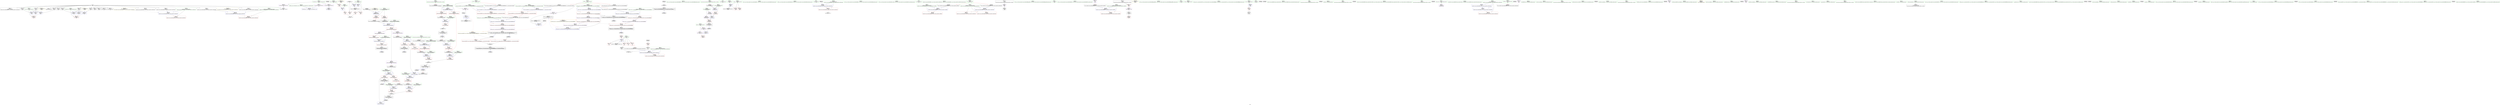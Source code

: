 digraph "SVFG" {
	label="SVFG";

	Node0x556194c48b70 [shape=record,color=grey,label="{NodeID: 0\nNullPtr}"];
	Node0x556194c48b70 -> Node0x556194c6bc80[style=solid];
	Node0x556194c48b70 -> Node0x556194c6bd80[style=solid];
	Node0x556194c48b70 -> Node0x556194c6be50[style=solid];
	Node0x556194c48b70 -> Node0x556194c6bf20[style=solid];
	Node0x556194c48b70 -> Node0x556194c70cb0[style=solid];
	Node0x556194c48b70 -> Node0x556194c70d40[style=solid];
	Node0x556194c48b70 -> Node0x556194c70e10[style=solid];
	Node0x556194c48b70 -> Node0x556194c70ee0[style=solid];
	Node0x556194c48b70 -> Node0x556194c70fb0[style=solid];
	Node0x556194c48b70 -> Node0x556194c71080[style=solid];
	Node0x556194c48b70 -> Node0x556194c71150[style=solid];
	Node0x556194c48b70 -> Node0x556194c71220[style=solid];
	Node0x556194c48b70 -> Node0x556194c712f0[style=solid];
	Node0x556194c48b70 -> Node0x556194c713c0[style=solid];
	Node0x556194c48b70 -> Node0x556194c71490[style=solid];
	Node0x556194c48b70 -> Node0x556194c71560[style=solid];
	Node0x556194c48b70 -> Node0x556194c71630[style=solid];
	Node0x556194c48b70 -> Node0x556194c78ea0[style=solid];
	Node0x556194cb49b0 [shape=record,color=black,label="{NodeID: 609\n80 = PHI()\n}"];
	Node0x556194c85900 [shape=record,color=grey,label="{NodeID: 443\n242 = Binary(241, 113, )\n}"];
	Node0x556194c85900 -> Node0x556194c79b00[style=solid];
	Node0x556194c7b290 [shape=record,color=blue,label="{NodeID: 277\n536\<--534\n__a.addr\<--__a\n_ZStanSt13_Ios_FmtflagsS_\n}"];
	Node0x556194c7b290 -> Node0x556194c70830[style=dashed];
	Node0x556194c6ee30 [shape=record,color=red,label="{NodeID: 194\n324\<--318\n\<--__lhs.addr\n_ZN9__gnu_cxxneIPcNSt7__cxx1112basic_stringIcSt11char_traitsIcESaIcEEEEEbRKNS_17__normal_iteratorIT_T0_EESD_\n|{<s0>37}}"];
	Node0x556194c6ee30:s0 -> Node0x556194cb3100[style=solid,color=red];
	Node0x556194c6bd80 [shape=record,color=black,label="{NodeID: 111\n170\<--3\n\<--dummyVal\nmain\n}"];
	Node0x556194c69e40 [shape=record,color=green,label="{NodeID: 28\n56\<--57\n_b\<--_b_field_insensitive\nmain\n}"];
	Node0x556194c69e40 -> Node0x556194c740c0[style=solid];
	Node0x556194c69e40 -> Node0x556194c79210[style=solid];
	Node0x556194c704f0 [shape=record,color=red,label="{NodeID: 222\n524\<--518\n\<--__a.addr\n_ZStoRRSt13_Ios_FmtflagsS_\n}"];
	Node0x556194c704f0 -> Node0x556194c70760[style=solid];
	Node0x556194c72150 [shape=record,color=black,label="{NodeID: 139\n343\<--357\n_ZSteqIcSt11char_traitsIcESaIcEEbRKNSt7__cxx1112basic_stringIT_T0_T1_EEPKS5__ret\<--cmp\n_ZSteqIcSt11char_traitsIcESaIcEEbRKNSt7__cxx1112basic_stringIT_T0_T1_EEPKS5_\n|{<s0>18}}"];
	Node0x556194c72150:s0 -> Node0x556194cb4ff0[style=solid,color=blue];
	Node0x556194c6c850 [shape=record,color=green,label="{NodeID: 56\n167\<--168\n_ZNSt7__cxx1112basic_stringIcSt11char_traitsIcESaIcEEpLEc\<--_ZNSt7__cxx1112basic_stringIcSt11char_traitsIcESaIcEEpLEc_field_insensitive\n}"];
	Node0x556194cb1aa0 [shape=record,color=black,label="{NodeID: 582\n453 = PHI(270, )\n0th arg _ZNSt8ios_base4setfESt13_Ios_FmtflagsS0_ }"];
	Node0x556194cb1aa0 -> Node0x556194c7a9a0[style=solid];
	Node0x556194c9a730 [shape=record,color=yellow,style=double,label="{NodeID: 499\n55V_1 = ENCHI(MR_55V_0)\npts\{380 \}\nFun[_ZStplIcSt11char_traitsIcESaIcEENSt7__cxx1112basic_stringIT_T0_T1_EES5_RKS8_]}"];
	Node0x556194c9a730 -> Node0x556194c7a730[style=dashed];
	Node0x556194c79ca0 [shape=record,color=blue,label="{NodeID: 250\n282\<--279\n__n.addr\<--__n\n_ZSt12setprecisioni\n}"];
	Node0x556194c79ca0 -> Node0x556194c6ec90[style=dashed];
	Node0x556194c738a0 [shape=record,color=purple,label="{NodeID: 167\n475\<--467\n_M_flags2\<--this1\n_ZNSt8ios_base4setfESt13_Ios_FmtflagsS0_\n|{<s0>48}}"];
	Node0x556194c738a0:s0 -> Node0x556194cb22d0[style=solid,color=red];
	Node0x556194c6e1e0 [shape=record,color=green,label="{NodeID: 84\n379\<--380\nehselector.slot\<--ehselector.slot_field_insensitive\n_ZStplIcSt11char_traitsIcESaIcEENSt7__cxx1112basic_stringIT_T0_T1_EES5_RKS8_\n}"];
	Node0x556194c6e1e0 -> Node0x556194c6f990[style=solid];
	Node0x556194c6e1e0 -> Node0x556194c7a730[style=solid];
	Node0x556194c47800 [shape=record,color=green,label="{NodeID: 1\n7\<--1\n__dso_handle\<--dummyObj\nGlob }"];
	Node0x556194cb4a80 [shape=record,color=black,label="{NodeID: 610\n139 = PHI()\n}"];
	Node0x556194cb4a80 -> Node0x556194c793b0[style=solid];
	Node0x556194c85a80 [shape=record,color=grey,label="{NodeID: 444\n512 = Binary(511, 513, )\n}"];
	Node0x556194c85a80 -> Node0x556194c72490[style=solid];
	Node0x556194c7b360 [shape=record,color=blue,label="{NodeID: 278\n538\<--535\n__b.addr\<--__b\n_ZStanSt13_Ios_FmtflagsS_\n}"];
	Node0x556194c7b360 -> Node0x556194c70900[style=dashed];
	Node0x556194c6ef00 [shape=record,color=red,label="{NodeID: 195\n329\<--320\n\<--__rhs.addr\n_ZN9__gnu_cxxneIPcNSt7__cxx1112basic_stringIcSt11char_traitsIcESaIcEEEEEbRKNS_17__normal_iteratorIT_T0_EESD_\n|{<s0>38}}"];
	Node0x556194c6ef00:s0 -> Node0x556194cb3100[style=solid,color=red];
	Node0x556194c6be50 [shape=record,color=black,label="{NodeID: 112\n171\<--3\n\<--dummyVal\nmain\n}"];
	Node0x556194c6be50 -> Node0x556194c79620[style=solid];
	Node0x556194c69f10 [shape=record,color=green,label="{NodeID: 29\n58\<--59\ns\<--s_field_insensitive\nmain\n}"];
	Node0x556194c69f10 -> Node0x556194c792e0[style=solid];
	Node0x556194c705c0 [shape=record,color=red,label="{NodeID: 223\n530\<--518\n\<--__a.addr\n_ZStoRRSt13_Ios_FmtflagsS_\n}"];
	Node0x556194c705c0 -> Node0x556194c72560[style=solid];
	Node0x556194c705c0 -> Node0x556194c7b1c0[style=solid];
	Node0x556194c72220 [shape=record,color=black,label="{NodeID: 140\n427\<--432\n_ZN9__gnu_cxx17__normal_iteratorIPcNSt7__cxx1112basic_stringIcSt11char_traitsIcESaIcEEEEppEv_ret\<--this1\n_ZN9__gnu_cxx17__normal_iteratorIPcNSt7__cxx1112basic_stringIcSt11char_traitsIcESaIcEEEEppEv\n|{<s0>27}}"];
	Node0x556194c72220:s0 -> Node0x556194cb0170[style=solid,color=blue];
	Node0x556194c6c950 [shape=record,color=green,label="{NodeID: 57\n189\<--190\n_ZNSt7__cxx1112basic_stringIcSt11char_traitsIcESaIcEED1Ev\<--_ZNSt7__cxx1112basic_stringIcSt11char_traitsIcESaIcEED1Ev_field_insensitive\n}"];
	Node0x556194cb1bb0 [shape=record,color=black,label="{NodeID: 583\n454 = PHI(272, )\n1st arg _ZNSt8ios_base4setfESt13_Ios_FmtflagsS0_ }"];
	Node0x556194cb1bb0 -> Node0x556194c7aa70[style=solid];
	Node0x556194c79d70 [shape=record,color=blue,label="{NodeID: 251\n285\<--286\n_M_n\<--\n_ZSt12setprecisioni\n}"];
	Node0x556194c79d70 -> Node0x556194c6ed60[style=dashed];
	Node0x556194c73970 [shape=record,color=purple,label="{NodeID: 168\n484\<--467\n_M_flags5\<--this1\n_ZNSt8ios_base4setfESt13_Ios_FmtflagsS0_\n|{<s0>50}}"];
	Node0x556194c73970:s0 -> Node0x556194cb3250[style=solid,color=red];
	Node0x556194c6e2b0 [shape=record,color=green,label="{NodeID: 85\n387\<--388\n_ZNKSt7__cxx1112basic_stringIcSt11char_traitsIcESaIcEE4sizeEv\<--_ZNKSt7__cxx1112basic_stringIcSt11char_traitsIcESaIcEE4sizeEv_field_insensitive\n}"];
	Node0x556194c47890 [shape=record,color=green,label="{NodeID: 2\n8\<--1\n_ZSt3cin\<--dummyObj\nGlob }"];
	Node0x556194cb4be0 [shape=record,color=black,label="{NodeID: 611\n145 = PHI()\n}"];
	Node0x556194cb4be0 -> Node0x556194c79480[style=solid];
	Node0x556194c85c00 [shape=record,color=grey,label="{NodeID: 445\n391 = Binary(390, 113, )\n}"];
	Node0x556194c7b430 [shape=record,color=blue,label="{NodeID: 279\n549\<--547\n__a.addr\<--__a\n_ZStorSt13_Ios_FmtflagsS_\n}"];
	Node0x556194c7b430 -> Node0x556194c709d0[style=dashed];
	Node0x556194c6efd0 [shape=record,color=red,label="{NodeID: 196\n328\<--325\n\<--call\n_ZN9__gnu_cxxneIPcNSt7__cxx1112basic_stringIcSt11char_traitsIcESaIcEEEEEbRKNS_17__normal_iteratorIT_T0_EESD_\n}"];
	Node0x556194c6efd0 -> Node0x556194c86080[style=solid];
	Node0x556194c6bf20 [shape=record,color=black,label="{NodeID: 113\n173\<--3\n\<--dummyVal\nmain\n}"];
	Node0x556194c6bf20 -> Node0x556194c796f0[style=solid];
	Node0x556194c69fe0 [shape=record,color=green,label="{NodeID: 30\n60\<--61\nexn.slot\<--exn.slot_field_insensitive\nmain\n}"];
	Node0x556194c69fe0 -> Node0x556194c74190[style=solid];
	Node0x556194c69fe0 -> Node0x556194c79620[style=solid];
	Node0x556194c69fe0 -> Node0x556194c797c0[style=solid];
	Node0x556194c69fe0 -> Node0x556194c79960[style=solid];
	Node0x556194c98f20 [shape=record,color=yellow,style=double,label="{NodeID: 473\n12V_1 = ENCHI(MR_12V_0)\npts\{61 \}\nFun[main]}"];
	Node0x556194c98f20 -> Node0x556194c79620[style=dashed];
	Node0x556194c98f20 -> Node0x556194c797c0[style=dashed];
	Node0x556194c98f20 -> Node0x556194c79960[style=dashed];
	Node0x556194c70690 [shape=record,color=red,label="{NodeID: 224\n526\<--520\n\<--__b.addr\n_ZStoRRSt13_Ios_FmtflagsS_\n|{<s0>52}}"];
	Node0x556194c70690:s0 -> Node0x556194cb2190[style=solid,color=red];
	Node0x556194c722f0 [shape=record,color=black,label="{NodeID: 141\n452\<--488\n_ZNSt8ios_base4setfESt13_Ios_FmtflagsS0__ret\<--\n_ZNSt8ios_base4setfESt13_Ios_FmtflagsS0_\n|{<s0>36}}"];
	Node0x556194c722f0:s0 -> Node0x556194cb07e0[style=solid,color=blue];
	Node0x556194c6ca50 [shape=record,color=green,label="{NodeID: 58\n194\<--195\n_ZNSt7__cxx1112basic_stringIcSt11char_traitsIcESaIcEEixEm\<--_ZNSt7__cxx1112basic_stringIcSt11char_traitsIcESaIcEEixEm_field_insensitive\n}"];
	Node0x556194cb1cc0 [shape=record,color=black,label="{NodeID: 584\n455 = PHI(273, )\n2nd arg _ZNSt8ios_base4setfESt13_Ios_FmtflagsS0_ }"];
	Node0x556194cb1cc0 -> Node0x556194c7ab40[style=solid];
	Node0x556194c79e40 [shape=record,color=blue,label="{NodeID: 252\n318\<--316\n__lhs.addr\<--__lhs\n_ZN9__gnu_cxxneIPcNSt7__cxx1112basic_stringIcSt11char_traitsIcESaIcEEEEEbRKNS_17__normal_iteratorIT_T0_EESD_\n}"];
	Node0x556194c79e40 -> Node0x556194c6ee30[style=dashed];
	Node0x556194c73a40 [shape=record,color=purple,label="{NodeID: 169\n565\<--564\n_M_current\<--this1\n_ZNK9__gnu_cxx17__normal_iteratorIPcNSt7__cxx1112basic_stringIcSt11char_traitsIcESaIcEEEE4baseEv\n}"];
	Node0x556194c73a40 -> Node0x556194c727d0[style=solid];
	Node0x556194c6e3b0 [shape=record,color=green,label="{NodeID: 86\n393\<--394\n_ZNSt7__cxx1112basic_stringIcSt11char_traitsIcESaIcEE7reserveEm\<--_ZNSt7__cxx1112basic_stringIcSt11char_traitsIcESaIcEE7reserveEm_field_insensitive\n}"];
	Node0x556194c47b40 [shape=record,color=green,label="{NodeID: 3\n11\<--1\n_ZSt4cout\<--dummyObj\nGlob }"];
	Node0x556194cb4ce0 [shape=record,color=black,label="{NodeID: 612\n151 = PHI(315, )\n}"];
	Node0x556194c85d80 [shape=record,color=grey,label="{NodeID: 446\n544 = Binary(542, 543, )\n}"];
	Node0x556194c85d80 -> Node0x556194c72630[style=solid];
	Node0x556194c7b500 [shape=record,color=blue,label="{NodeID: 280\n551\<--548\n__b.addr\<--__b\n_ZStorSt13_Ios_FmtflagsS_\n}"];
	Node0x556194c7b500 -> Node0x556194c70aa0[style=dashed];
	Node0x556194c6f0a0 [shape=record,color=red,label="{NodeID: 197\n331\<--330\n\<--call1\n_ZN9__gnu_cxxneIPcNSt7__cxx1112basic_stringIcSt11char_traitsIcESaIcEEEEEbRKNS_17__normal_iteratorIT_T0_EESD_\n}"];
	Node0x556194c6f0a0 -> Node0x556194c86080[style=solid];
	Node0x556194c70cb0 [shape=record,color=black,label="{NodeID: 114\n176\<--3\n\<--dummyVal\nmain\n}"];
	Node0x556194c6a0b0 [shape=record,color=green,label="{NodeID: 31\n62\<--63\nehselector.slot\<--ehselector.slot_field_insensitive\nmain\n}"];
	Node0x556194c6a0b0 -> Node0x556194c74260[style=solid];
	Node0x556194c6a0b0 -> Node0x556194c796f0[style=solid];
	Node0x556194c6a0b0 -> Node0x556194c79890[style=solid];
	Node0x556194c6a0b0 -> Node0x556194c79a30[style=solid];
	Node0x556194c99000 [shape=record,color=yellow,style=double,label="{NodeID: 474\n14V_1 = ENCHI(MR_14V_0)\npts\{63 \}\nFun[main]}"];
	Node0x556194c99000 -> Node0x556194c796f0[style=dashed];
	Node0x556194c99000 -> Node0x556194c79890[style=dashed];
	Node0x556194c99000 -> Node0x556194c79a30[style=dashed];
	Node0x556194c70760 [shape=record,color=red,label="{NodeID: 225\n525\<--524\n\<--\n_ZStoRRSt13_Ios_FmtflagsS_\n|{<s0>52}}"];
	Node0x556194c70760:s0 -> Node0x556194cb2050[style=solid,color=red];
	Node0x556194c723c0 [shape=record,color=black,label="{NodeID: 142\n490\<--503\n_ZStaNRSt13_Ios_FmtflagsS__ret\<--\n_ZStaNRSt13_Ios_FmtflagsS_\n|{<s0>48}}"];
	Node0x556194c723c0:s0 -> Node0x556194cb10d0[style=solid,color=blue];
	Node0x556194c6cb50 [shape=record,color=green,label="{NodeID: 59\n204\<--205\n_ZStplIcSt11char_traitsIcESaIcEENSt7__cxx1112basic_stringIT_T0_T1_EES5_RKS8_\<--_ZStplIcSt11char_traitsIcESaIcEENSt7__cxx1112basic_stringIT_T0_T1_EES5_RKS8__field_insensitive\n}"];
	Node0x556194cb1dd0 [shape=record,color=black,label="{NodeID: 585\n344 = PHI(64, )\n0th arg _ZSteqIcSt11char_traitsIcESaIcEEbRKNSt7__cxx1112basic_stringIT_T0_T1_EEPKS5_ }"];
	Node0x556194cb1dd0 -> Node0x556194c7a0b0[style=solid];
	Node0x556194c79f10 [shape=record,color=blue,label="{NodeID: 253\n320\<--317\n__rhs.addr\<--__rhs\n_ZN9__gnu_cxxneIPcNSt7__cxx1112basic_stringIcSt11char_traitsIcESaIcEEEEEbRKNS_17__normal_iteratorIT_T0_EESD_\n}"];
	Node0x556194c79f10 -> Node0x556194c6ef00[style=dashed];
	Node0x556194c73b10 [shape=record,color=purple,label="{NodeID: 170\n88\<--9\nadd.ptr\<--\nmain\n}"];
	Node0x556194c73b10 -> Node0x556194c71ad0[style=solid];
	Node0x556194c6e4b0 [shape=record,color=green,label="{NodeID: 87\n397\<--398\n_ZNSt7__cxx1112basic_stringIcSt11char_traitsIcESaIcEE6appendEmc\<--_ZNSt7__cxx1112basic_stringIcSt11char_traitsIcESaIcEE6appendEmc_field_insensitive\n}"];
	Node0x556194c47bd0 [shape=record,color=green,label="{NodeID: 4\n12\<--1\n.str\<--dummyObj\nGlob }"];
	Node0x556194cb4e20 [shape=record,color=black,label="{NodeID: 613\n155 = PHI(334, )\n}"];
	Node0x556194cb4e20 -> Node0x556194c749b0[style=solid];
	Node0x556194c85f00 [shape=record,color=grey,label="{NodeID: 447\n119 = cmp(117, 118, )\n}"];
	Node0x556194c7b5d0 [shape=record,color=blue,label="{NodeID: 281\n561\<--560\nthis.addr\<--this\n_ZNK9__gnu_cxx17__normal_iteratorIPcNSt7__cxx1112basic_stringIcSt11char_traitsIcESaIcEEEE4baseEv\n}"];
	Node0x556194c7b5d0 -> Node0x556194c70b70[style=dashed];
	Node0x556194c6f170 [shape=record,color=red,label="{NodeID: 198\n339\<--336\nthis1\<--this.addr\n_ZNK9__gnu_cxx17__normal_iteratorIPcNSt7__cxx1112basic_stringIcSt11char_traitsIcESaIcEEEEdeEv\n}"];
	Node0x556194c6f170 -> Node0x556194c73560[style=solid];
	Node0x556194c70d40 [shape=record,color=black,label="{NodeID: 115\n177\<--3\n\<--dummyVal\nmain\n}"];
	Node0x556194c70d40 -> Node0x556194c797c0[style=solid];
	Node0x556194c6a180 [shape=record,color=green,label="{NodeID: 32\n64\<--65\nres\<--res_field_insensitive\nmain\n|{<s0>18|<s1>23}}"];
	Node0x556194c6a180:s0 -> Node0x556194cb1dd0[style=solid,color=red];
	Node0x556194c6a180:s1 -> Node0x556194cb2bb0[style=solid,color=red];
	Node0x556194caca10 [shape=record,color=black,label="{NodeID: 558\n335 = PHI(70, )\n0th arg _ZNK9__gnu_cxx17__normal_iteratorIPcNSt7__cxx1112basic_stringIcSt11char_traitsIcESaIcEEEEdeEv }"];
	Node0x556194caca10 -> Node0x556194c79fe0[style=solid];
	Node0x556194c70830 [shape=record,color=red,label="{NodeID: 226\n542\<--536\n\<--__a.addr\n_ZStanSt13_Ios_FmtflagsS_\n}"];
	Node0x556194c70830 -> Node0x556194c85d80[style=solid];
	Node0x556194c72490 [shape=record,color=black,label="{NodeID: 143\n506\<--512\n_ZStcoSt13_Ios_Fmtflags_ret\<--neg\n_ZStcoSt13_Ios_Fmtflags\n|{<s0>47}}"];
	Node0x556194c72490:s0 -> Node0x556194cb0f00[style=solid,color=blue];
	Node0x556194c6cc50 [shape=record,color=green,label="{NodeID: 60\n207\<--208\n_ZNSt7__cxx1112basic_stringIcSt11char_traitsIcESaIcEEaSEOS4_\<--_ZNSt7__cxx1112basic_stringIcSt11char_traitsIcESaIcEEaSEOS4__field_insensitive\n}"];
	Node0x556194cb1f10 [shape=record,color=black,label="{NodeID: 586\n345 = PHI(160, )\n1st arg _ZSteqIcSt11char_traitsIcESaIcEEbRKNSt7__cxx1112basic_stringIT_T0_T1_EEPKS5_ }"];
	Node0x556194cb1f10 -> Node0x556194c7a180[style=solid];
	Node0x556194c79fe0 [shape=record,color=blue,label="{NodeID: 254\n336\<--335\nthis.addr\<--this\n_ZNK9__gnu_cxx17__normal_iteratorIPcNSt7__cxx1112basic_stringIcSt11char_traitsIcESaIcEEEEdeEv\n}"];
	Node0x556194c79fe0 -> Node0x556194c6f170[style=dashed];
	Node0x556194c73be0 [shape=record,color=red,label="{NodeID: 171\n84\<--10\nvtable\<--\nmain\n}"];
	Node0x556194c73be0 -> Node0x556194c732f0[style=solid];
	Node0x556194c6e5b0 [shape=record,color=green,label="{NodeID: 88\n401\<--402\n_ZNSt7__cxx1112basic_stringIcSt11char_traitsIcESaIcEE6appendERKS4_\<--_ZNSt7__cxx1112basic_stringIcSt11char_traitsIcESaIcEE6appendERKS4__field_insensitive\n}"];
	Node0x556194c47c90 [shape=record,color=green,label="{NodeID: 5\n14\<--1\n.str.1\<--dummyObj\nGlob }"];
	Node0x556194cb4ff0 [shape=record,color=black,label="{NodeID: 614\n161 = PHI(343, )\n}"];
	Node0x556194c86080 [shape=record,color=grey,label="{NodeID: 448\n332 = cmp(328, 331, )\n}"];
	Node0x556194c86080 -> Node0x556194c71fb0[style=solid];
	Node0x556194c6f240 [shape=record,color=red,label="{NodeID: 199\n341\<--340\n\<--_M_current\n_ZNK9__gnu_cxx17__normal_iteratorIPcNSt7__cxx1112basic_stringIcSt11char_traitsIcESaIcEEEEdeEv\n}"];
	Node0x556194c6f240 -> Node0x556194c72080[style=solid];
	Node0x556194c70e10 [shape=record,color=black,label="{NodeID: 116\n179\<--3\n\<--dummyVal\nmain\n}"];
	Node0x556194c70e10 -> Node0x556194c79890[style=solid];
	Node0x556194c6a250 [shape=record,color=green,label="{NodeID: 33\n66\<--67\nref.tmp\<--ref.tmp_field_insensitive\nmain\n}"];
	Node0x556194cacae0 [shape=record,color=black,label="{NodeID: 559\n266 = PHI()\n0th arg _ZSt5fixedRSt8ios_base }"];
	Node0x556194cacae0 -> Node0x556194c79bd0[style=solid];
	Node0x556194c70900 [shape=record,color=red,label="{NodeID: 227\n543\<--538\n\<--__b.addr\n_ZStanSt13_Ios_FmtflagsS_\n}"];
	Node0x556194c70900 -> Node0x556194c85d80[style=solid];
	Node0x556194c72560 [shape=record,color=black,label="{NodeID: 144\n515\<--530\n_ZStoRRSt13_Ios_FmtflagsS__ret\<--\n_ZStoRRSt13_Ios_FmtflagsS_\n|{<s0>50}}"];
	Node0x556194c72560:s0 -> Node0x556194cb1350[style=solid,color=blue];
	Node0x556194c6cd50 [shape=record,color=green,label="{NodeID: 61\n217\<--218\n_ZN9__gnu_cxx17__normal_iteratorIPcNSt7__cxx1112basic_stringIcSt11char_traitsIcESaIcEEEEppEv\<--_ZN9__gnu_cxx17__normal_iteratorIPcNSt7__cxx1112basic_stringIcSt11char_traitsIcESaIcEEEEppEv_field_insensitive\n}"];
	Node0x556194cb2050 [shape=record,color=black,label="{NodeID: 587\n547 = PHI(525, )\n0th arg _ZStorSt13_Ios_FmtflagsS_ }"];
	Node0x556194cb2050 -> Node0x556194c7b430[style=solid];
	Node0x556194c94080 [shape=record,color=yellow,style=double,label="{NodeID: 504\n36V_1 = ENCHI(MR_36V_0)\npts\{710000 730000 \}\nFun[_ZN9__gnu_cxxneIPcNSt7__cxx1112basic_stringIcSt11char_traitsIcESaIcEEEEEbRKNS_17__normal_iteratorIT_T0_EESD_]}"];
	Node0x556194c94080 -> Node0x556194c6efd0[style=dashed];
	Node0x556194c94080 -> Node0x556194c6f0a0[style=dashed];
	Node0x556194c7a0b0 [shape=record,color=blue,label="{NodeID: 255\n346\<--344\n__lhs.addr\<--__lhs\n_ZSteqIcSt11char_traitsIcESaIcEEbRKNSt7__cxx1112basic_stringIT_T0_T1_EEPKS5_\n}"];
	Node0x556194c7a0b0 -> Node0x556194c6f310[style=dashed];
	Node0x556194c73cb0 [shape=record,color=red,label="{NodeID: 172\n247\<--48\n\<--retval\nmain\n}"];
	Node0x556194c73cb0 -> Node0x556194c71d40[style=solid];
	Node0x556194c6e6b0 [shape=record,color=green,label="{NodeID: 89\n429\<--430\nthis.addr\<--this.addr_field_insensitive\n_ZN9__gnu_cxx17__normal_iteratorIPcNSt7__cxx1112basic_stringIcSt11char_traitsIcESaIcEEEEppEv\n}"];
	Node0x556194c6e6b0 -> Node0x556194c6fa60[style=solid];
	Node0x556194c6e6b0 -> Node0x556194c7a800[style=solid];
	Node0x556194c47d50 [shape=record,color=green,label="{NodeID: 6\n16\<--1\n.str.2\<--dummyObj\nGlob }"];
	Node0x556194cb5100 [shape=record,color=black,label="{NodeID: 615\n166 = PHI()\n}"];
	Node0x556194c86200 [shape=record,color=grey,label="{NodeID: 449\n200 = cmp(197, 199, )\n}"];
	Node0x556194c6f310 [shape=record,color=red,label="{NodeID: 200\n352\<--346\n\<--__lhs.addr\n_ZSteqIcSt11char_traitsIcESaIcEEbRKNSt7__cxx1112basic_stringIT_T0_T1_EEPKS5_\n}"];
	Node0x556194c70ee0 [shape=record,color=black,label="{NodeID: 117\n183\<--3\n\<--dummyVal\nmain\n}"];
	Node0x556194c6a320 [shape=record,color=green,label="{NodeID: 34\n68\<--69\n__range2\<--__range2_field_insensitive\nmain\n}"];
	Node0x556194c6a320 -> Node0x556194c74330[style=solid];
	Node0x556194c6a320 -> Node0x556194c74400[style=solid];
	Node0x556194c6a320 -> Node0x556194c792e0[style=solid];
	Node0x556194cb00a0 [shape=record,color=black,label="{NodeID: 560\n212 = PHI()\n}"];
	Node0x556194c709d0 [shape=record,color=red,label="{NodeID: 228\n555\<--549\n\<--__a.addr\n_ZStorSt13_Ios_FmtflagsS_\n}"];
	Node0x556194c709d0 -> Node0x556194c85780[style=solid];
	Node0x556194c72630 [shape=record,color=black,label="{NodeID: 145\n533\<--544\n_ZStanSt13_Ios_FmtflagsS__ret\<--and\n_ZStanSt13_Ios_FmtflagsS_\n|{<s0>49|<s1>51}}"];
	Node0x556194c72630:s0 -> Node0x556194cb11e0[style=solid,color=blue];
	Node0x556194c72630:s1 -> Node0x556194cb1460[style=solid,color=blue];
	Node0x556194c6ce50 [shape=record,color=green,label="{NodeID: 62\n222\<--223\n_ZStlsISt11char_traitsIcEERSt13basic_ostreamIcT_ES5_PKc\<--_ZStlsISt11char_traitsIcEERSt13basic_ostreamIcT_ES5_PKc_field_insensitive\n}"];
	Node0x556194cb2190 [shape=record,color=black,label="{NodeID: 588\n548 = PHI(526, )\n1st arg _ZStorSt13_Ios_FmtflagsS_ }"];
	Node0x556194cb2190 -> Node0x556194c7b500[style=solid];
	Node0x556194c7a180 [shape=record,color=blue,label="{NodeID: 256\n348\<--345\n__rhs.addr\<--__rhs\n_ZSteqIcSt11char_traitsIcESaIcEEbRKNSt7__cxx1112basic_stringIT_T0_T1_EEPKS5_\n}"];
	Node0x556194c7a180 -> Node0x556194c6f3e0[style=dashed];
	Node0x556194c73d80 [shape=record,color=red,label="{NodeID: 173\n114\<--52\n\<--ntest\nmain\n}"];
	Node0x556194c73d80 -> Node0x556194c79210[style=solid];
	Node0x556194c6e780 [shape=record,color=green,label="{NodeID: 90\n456\<--457\nthis.addr\<--this.addr_field_insensitive\n_ZNSt8ios_base4setfESt13_Ios_FmtflagsS0_\n}"];
	Node0x556194c6e780 -> Node0x556194c6fc00[style=solid];
	Node0x556194c6e780 -> Node0x556194c7a9a0[style=solid];
	Node0x556194c57b00 [shape=record,color=green,label="{NodeID: 7\n19\<--1\n\<--dummyObj\nCan only get source location for instruction, argument, global var or function.}"];
	Node0x556194cb51d0 [shape=record,color=black,label="{NodeID: 616\n206 = PHI()\n}"];
	Node0x556194c86380 [shape=record,color=grey,label="{NodeID: 450\n357 = cmp(354, 79, )\n}"];
	Node0x556194c86380 -> Node0x556194c72150[style=solid];
	Node0x556194c6f3e0 [shape=record,color=red,label="{NodeID: 201\n353\<--348\n\<--__rhs.addr\n_ZSteqIcSt11char_traitsIcESaIcEEbRKNSt7__cxx1112basic_stringIT_T0_T1_EEPKS5_\n}"];
	Node0x556194c70fb0 [shape=record,color=black,label="{NodeID: 118\n184\<--3\n\<--dummyVal\nmain\n}"];
	Node0x556194c70fb0 -> Node0x556194c79960[style=solid];
	Node0x556194c6a3f0 [shape=record,color=green,label="{NodeID: 35\n70\<--71\n__begin2\<--__begin2_field_insensitive\nmain\n|{|<s1>16|<s2>17|<s3>27}}"];
	Node0x556194c6a3f0 -> Node0x556194c73150[style=solid];
	Node0x556194c6a3f0:s1 -> Node0x556194cb2dd0[style=solid,color=red];
	Node0x556194c6a3f0:s2 -> Node0x556194caca10[style=solid,color=red];
	Node0x556194c6a3f0:s3 -> Node0x556194cb2550[style=solid,color=red];
	Node0x556194cb0170 [shape=record,color=black,label="{NodeID: 561\n216 = PHI(427, )\n}"];
	Node0x556194c70aa0 [shape=record,color=red,label="{NodeID: 229\n556\<--551\n\<--__b.addr\n_ZStorSt13_Ios_FmtflagsS_\n}"];
	Node0x556194c70aa0 -> Node0x556194c85780[style=solid];
	Node0x556194c72700 [shape=record,color=black,label="{NodeID: 146\n546\<--557\n_ZStorSt13_Ios_FmtflagsS__ret\<--or\n_ZStorSt13_Ios_FmtflagsS_\n|{<s0>52}}"];
	Node0x556194c72700:s0 -> Node0x556194cb15d0[style=solid,color=blue];
	Node0x556194c6cf50 [shape=record,color=green,label="{NodeID: 63\n226\<--227\n_ZNSolsEx\<--_ZNSolsEx_field_insensitive\n}"];
	Node0x556194cb22d0 [shape=record,color=black,label="{NodeID: 589\n491 = PHI(475, )\n0th arg _ZStaNRSt13_Ios_FmtflagsS_ }"];
	Node0x556194cb22d0 -> Node0x556194c7ace0[style=solid];
	Node0x556194c7a250 [shape=record,color=blue,label="{NodeID: 257\n369\<--367\n__lhs.addr\<--__lhs\n_ZStplIcSt11char_traitsIcESaIcEENSt7__cxx1112basic_stringIT_T0_T1_EES5_RKS8_\n}"];
	Node0x556194c7a250 -> Node0x556194c6f4b0[style=dashed];
	Node0x556194c73e50 [shape=record,color=red,label="{NodeID: 174\n117\<--54\n\<--test\nmain\n}"];
	Node0x556194c73e50 -> Node0x556194c85f00[style=solid];
	Node0x556194c6e850 [shape=record,color=green,label="{NodeID: 91\n458\<--459\n__fmtfl.addr\<--__fmtfl.addr_field_insensitive\n_ZNSt8ios_base4setfESt13_Ios_FmtflagsS0_\n}"];
	Node0x556194c6e850 -> Node0x556194c6fcd0[style=solid];
	Node0x556194c6e850 -> Node0x556194c7aa70[style=solid];
	Node0x556194c57bc0 [shape=record,color=green,label="{NodeID: 8\n79\<--1\n\<--dummyObj\nCan only get source location for instruction, argument, global var or function.}"];
	Node0x556194cb52a0 [shape=record,color=black,label="{NodeID: 617\n517 = PHI(481, )\n1st arg _ZStoRRSt13_Ios_FmtflagsS_ }"];
	Node0x556194cb52a0 -> Node0x556194c7b0f0[style=solid];
	Node0x556194c6f4b0 [shape=record,color=red,label="{NodeID: 202\n395\<--369\n\<--__lhs.addr\n_ZStplIcSt11char_traitsIcESaIcEENSt7__cxx1112basic_stringIT_T0_T1_EES5_RKS8_\n}"];
	Node0x556194c71080 [shape=record,color=black,label="{NodeID: 119\n186\<--3\n\<--dummyVal\nmain\n}"];
	Node0x556194c71080 -> Node0x556194c79a30[style=solid];
	Node0x556194c6a4c0 [shape=record,color=green,label="{NodeID: 36\n72\<--73\n__end2\<--__end2_field_insensitive\nmain\n|{|<s1>16}}"];
	Node0x556194c6a4c0 -> Node0x556194c73220[style=solid];
	Node0x556194c6a4c0:s1 -> Node0x556194cb2ee0[style=solid,color=red];
	Node0x556194cb0240 [shape=record,color=black,label="{NodeID: 562\n221 = PHI()\n}"];
	Node0x556194c70b70 [shape=record,color=red,label="{NodeID: 230\n564\<--561\nthis1\<--this.addr\n_ZNK9__gnu_cxx17__normal_iteratorIPcNSt7__cxx1112basic_stringIcSt11char_traitsIcESaIcEEEE4baseEv\n}"];
	Node0x556194c70b70 -> Node0x556194c73a40[style=solid];
	Node0x556194c727d0 [shape=record,color=black,label="{NodeID: 147\n559\<--565\n_ZNK9__gnu_cxx17__normal_iteratorIPcNSt7__cxx1112basic_stringIcSt11char_traitsIcESaIcEEEE4baseEv_ret\<--_M_current\n_ZNK9__gnu_cxx17__normal_iteratorIPcNSt7__cxx1112basic_stringIcSt11char_traitsIcESaIcEEEE4baseEv\n|{<s0>37|<s1>38}}"];
	Node0x556194c727d0:s0 -> Node0x556194cb0980[style=solid,color=blue];
	Node0x556194c727d0:s1 -> Node0x556194cb0b50[style=solid,color=blue];
	Node0x556194c6d050 [shape=record,color=green,label="{NodeID: 64\n231\<--232\n_ZStlsIcSt11char_traitsIcESaIcEERSt13basic_ostreamIT_T0_ES7_RKNSt7__cxx1112basic_stringIS4_S5_T1_EE\<--_ZStlsIcSt11char_traitsIcESaIcEERSt13basic_ostreamIT_T0_ES7_RKNSt7__cxx1112basic_stringIS4_S5_T1_EE_field_insensitive\n}"];
	Node0x556194cb2410 [shape=record,color=black,label="{NodeID: 590\n492 = PHI(472, )\n1st arg _ZStaNRSt13_Ios_FmtflagsS_ }"];
	Node0x556194cb2410 -> Node0x556194c7adb0[style=solid];
	Node0x556194c7a320 [shape=record,color=blue,label="{NodeID: 258\n371\<--368\n__rhs.addr\<--__rhs\n_ZStplIcSt11char_traitsIcESaIcEENSt7__cxx1112basic_stringIT_T0_T1_EES5_RKS8_\n}"];
	Node0x556194c7a320 -> Node0x556194c6f580[style=dashed];
	Node0x556194c7a320 -> Node0x556194c6f650[style=dashed];
	Node0x556194c73f20 [shape=record,color=red,label="{NodeID: 175\n224\<--54\n\<--test\nmain\n}"];
	Node0x556194c6e920 [shape=record,color=green,label="{NodeID: 92\n460\<--461\n__mask.addr\<--__mask.addr_field_insensitive\n_ZNSt8ios_base4setfESt13_Ios_FmtflagsS0_\n}"];
	Node0x556194c6e920 -> Node0x556194c6fda0[style=solid];
	Node0x556194c6e920 -> Node0x556194c6fe70[style=solid];
	Node0x556194c6e920 -> Node0x556194c7ab40[style=solid];
	Node0x556194c57c80 [shape=record,color=green,label="{NodeID: 9\n81\<--1\n\<--dummyObj\nCan only get source location for instruction, argument, global var or function.}"];
	Node0x556194c93880 [shape=record,color=black,label="{NodeID: 452\nMR_22V_4 = PHI(MR_22V_5, MR_22V_3, )\npts\{710000 \}\n|{|<s1>16|<s2>17|<s3>27|<s4>27}}"];
	Node0x556194c93880 -> Node0x556194c96e80[style=dashed];
	Node0x556194c93880:s1 -> Node0x556194c94080[style=dashed,color=red];
	Node0x556194c93880:s2 -> Node0x556194c988a0[style=dashed,color=red];
	Node0x556194c93880:s3 -> Node0x556194c6fb30[style=dashed,color=red];
	Node0x556194c93880:s4 -> Node0x556194c7a8d0[style=dashed,color=red];
	Node0x556194c6f580 [shape=record,color=red,label="{NodeID: 203\n385\<--371\n\<--__rhs.addr\n_ZStplIcSt11char_traitsIcESaIcEENSt7__cxx1112basic_stringIT_T0_T1_EES5_RKS8_\n}"];
	Node0x556194c71150 [shape=record,color=black,label="{NodeID: 120\n251\<--3\nlpad.val\<--dummyVal\nmain\n}"];
	Node0x556194c6a590 [shape=record,color=green,label="{NodeID: 37\n74\<--75\nc\<--c_field_insensitive\nmain\n}"];
	Node0x556194c6a590 -> Node0x556194c744d0[style=solid];
	Node0x556194c6a590 -> Node0x556194c745a0[style=solid];
	Node0x556194c6a590 -> Node0x556194c74670[style=solid];
	Node0x556194c6a590 -> Node0x556194c74740[style=solid];
	Node0x556194c6a590 -> Node0x556194c79550[style=solid];
	Node0x556194cb0340 [shape=record,color=black,label="{NodeID: 563\n225 = PHI()\n}"];
	Node0x556194c78d10 [shape=record,color=blue,label="{NodeID: 231\n586\<--19\nllvm.global_ctors_0\<--\nGlob }"];
	Node0x556194c728a0 [shape=record,color=purple,label="{NodeID: 148\n29\<--4\n\<--_ZStL8__ioinit\n__cxx_global_var_init\n}"];
	Node0x556194c6d150 [shape=record,color=green,label="{NodeID: 65\n234\<--235\n_ZSt4endlIcSt11char_traitsIcEERSt13basic_ostreamIT_T0_ES6_\<--_ZSt4endlIcSt11char_traitsIcEERSt13basic_ostreamIT_T0_ES6__field_insensitive\n}"];
	Node0x556194cb2550 [shape=record,color=black,label="{NodeID: 591\n428 = PHI(70, )\n0th arg _ZN9__gnu_cxx17__normal_iteratorIPcNSt7__cxx1112basic_stringIcSt11char_traitsIcESaIcEEEEppEv }"];
	Node0x556194cb2550 -> Node0x556194c7a800[style=solid];
	Node0x556194c7a3f0 [shape=record,color=blue,label="{NodeID: 259\n373\<--81\nnrvo\<--\n_ZStplIcSt11char_traitsIcESaIcEENSt7__cxx1112basic_stringIT_T0_T1_EES5_RKS8_\n}"];
	Node0x556194c7a3f0 -> Node0x556194c7a590[style=dashed];
	Node0x556194c73ff0 [shape=record,color=red,label="{NodeID: 176\n241\<--54\n\<--test\nmain\n}"];
	Node0x556194c73ff0 -> Node0x556194c85900[style=solid];
	Node0x556194c6e9f0 [shape=record,color=green,label="{NodeID: 93\n462\<--463\n__old\<--__old_field_insensitive\n_ZNSt8ios_base4setfESt13_Ios_FmtflagsS0_\n}"];
	Node0x556194c6e9f0 -> Node0x556194c6ff40[style=solid];
	Node0x556194c6e9f0 -> Node0x556194c7ac10[style=solid];
	Node0x556194c57d40 [shape=record,color=green,label="{NodeID: 10\n99\<--1\n\<--dummyObj\nCan only get source location for instruction, argument, global var or function.|{<s0>6}}"];
	Node0x556194c57d40:s0 -> Node0x556194cb2cc0[style=solid,color=red];
	Node0x556194c6f650 [shape=record,color=red,label="{NodeID: 204\n399\<--371\n\<--__rhs.addr\n_ZStplIcSt11char_traitsIcESaIcEENSt7__cxx1112basic_stringIT_T0_T1_EES5_RKS8_\n}"];
	Node0x556194c71220 [shape=record,color=black,label="{NodeID: 121\n252\<--3\nlpad.val48\<--dummyVal\nmain\n}"];
	Node0x556194c6a660 [shape=record,color=green,label="{NodeID: 38\n76\<--77\nref.tmp28\<--ref.tmp28_field_insensitive\nmain\n|{<s0>23}}"];
	Node0x556194c6a660:s0 -> Node0x556194cb2690[style=solid,color=red];
	Node0x556194cb0440 [shape=record,color=black,label="{NodeID: 564\n229 = PHI()\n}"];
	Node0x556194c78da0 [shape=record,color=blue,label="{NodeID: 232\n587\<--20\nllvm.global_ctors_1\<--_GLOBAL__sub_I_I.love.Hoang.Yen_0_1.cpp\nGlob }"];
	Node0x556194c72970 [shape=record,color=purple,label="{NodeID: 149\n130\<--12\n\<--.str\nmain\n}"];
	Node0x556194c6d250 [shape=record,color=green,label="{NodeID: 66\n236\<--237\n_ZNSolsEPFRSoS_E\<--_ZNSolsEPFRSoS_E_field_insensitive\n}"];
	Node0x556194cb2690 [shape=record,color=black,label="{NodeID: 592\n366 = PHI(76, )\n0th arg _ZStplIcSt11char_traitsIcESaIcEENSt7__cxx1112basic_stringIT_T0_T1_EES5_RKS8_ }"];
	Node0x556194c7a4c0 [shape=record,color=blue,label="{NodeID: 260\n375\<--386\n__len\<--call\n_ZStplIcSt11char_traitsIcESaIcEENSt7__cxx1112basic_stringIT_T0_T1_EES5_RKS8_\n}"];
	Node0x556194c7a4c0 -> Node0x556194c6f7f0[style=dashed];
	Node0x556194c740c0 [shape=record,color=red,label="{NodeID: 177\n118\<--56\n\<--_b\nmain\n}"];
	Node0x556194c740c0 -> Node0x556194c85f00[style=solid];
	Node0x556194c6eac0 [shape=record,color=green,label="{NodeID: 94\n473\<--474\n_ZStcoSt13_Ios_Fmtflags\<--_ZStcoSt13_Ios_Fmtflags_field_insensitive\n}"];
	Node0x556194c57e40 [shape=record,color=green,label="{NodeID: 11\n113\<--1\n\<--dummyObj\nCan only get source location for instruction, argument, global var or function.}"];
	Node0x556194c6f720 [shape=record,color=red,label="{NodeID: 205\n405\<--373\nnrvo.val\<--nrvo\n_ZStplIcSt11char_traitsIcESaIcEENSt7__cxx1112basic_stringIT_T0_T1_EES5_RKS8_\n}"];
	Node0x556194c712f0 [shape=record,color=black,label="{NodeID: 122\n407\<--3\n\<--dummyVal\n_ZStplIcSt11char_traitsIcESaIcEENSt7__cxx1112basic_stringIT_T0_T1_EES5_RKS8_\n}"];
	Node0x556194c6a730 [shape=record,color=green,label="{NodeID: 39\n82\<--83\n_ZNSt8ios_base15sync_with_stdioEb\<--_ZNSt8ios_base15sync_with_stdioEb_field_insensitive\n}"];
	Node0x556194cb0540 [shape=record,color=black,label="{NodeID: 565\n230 = PHI()\n}"];
	Node0x556194c78ea0 [shape=record,color=blue, style = dotted,label="{NodeID: 233\n588\<--3\nllvm.global_ctors_2\<--dummyVal\nGlob }"];
	Node0x556194c72a40 [shape=record,color=purple,label="{NodeID: 150\n160\<--12\n\<--.str\nmain\n|{<s0>18}}"];
	Node0x556194c72a40:s0 -> Node0x556194cb1f10[style=solid,color=red];
	Node0x556194c6d350 [shape=record,color=green,label="{NodeID: 67\n267\<--268\n__base.addr\<--__base.addr_field_insensitive\n_ZSt5fixedRSt8ios_base\n}"];
	Node0x556194c6d350 -> Node0x556194c74b50[style=solid];
	Node0x556194c6d350 -> Node0x556194c74c20[style=solid];
	Node0x556194c6d350 -> Node0x556194c79bd0[style=solid];
	Node0x556194cb2aa0 [shape=record,color=black,label="{NodeID: 593\n367 = PHI(202, )\n1st arg _ZStplIcSt11char_traitsIcESaIcEENSt7__cxx1112basic_stringIT_T0_T1_EES5_RKS8_ }"];
	Node0x556194cb2aa0 -> Node0x556194c7a250[style=solid];
	Node0x556194c7a590 [shape=record,color=blue,label="{NodeID: 261\n373\<--404\nnrvo\<--\n_ZStplIcSt11char_traitsIcESaIcEENSt7__cxx1112basic_stringIT_T0_T1_EES5_RKS8_\n}"];
	Node0x556194c7a590 -> Node0x556194c6f720[style=dashed];
	Node0x556194c74190 [shape=record,color=red,label="{NodeID: 178\n249\<--60\nexn\<--exn.slot\nmain\n}"];
	Node0x556194c6ebc0 [shape=record,color=green,label="{NodeID: 95\n477\<--478\n_ZStaNRSt13_Ios_FmtflagsS_\<--_ZStaNRSt13_Ios_FmtflagsS__field_insensitive\n}"];
	Node0x556194c57f40 [shape=record,color=green,label="{NodeID: 12\n193\<--1\n\<--dummyObj\nCan only get source location for instruction, argument, global var or function.}"];
	Node0x556194c6f7f0 [shape=record,color=red,label="{NodeID: 206\n390\<--375\n\<--__len\n_ZStplIcSt11char_traitsIcESaIcEENSt7__cxx1112basic_stringIT_T0_T1_EES5_RKS8_\n}"];
	Node0x556194c6f7f0 -> Node0x556194c85c00[style=solid];
	Node0x556194c713c0 [shape=record,color=black,label="{NodeID: 123\n408\<--3\n\<--dummyVal\n_ZStplIcSt11char_traitsIcESaIcEENSt7__cxx1112basic_stringIT_T0_T1_EES5_RKS8_\n}"];
	Node0x556194c713c0 -> Node0x556194c7a660[style=solid];
	Node0x556194c6a830 [shape=record,color=green,label="{NodeID: 40\n91\<--92\n_ZNSt9basic_iosIcSt11char_traitsIcEE3tieEPSo\<--_ZNSt9basic_iosIcSt11char_traitsIcEE3tieEPSo_field_insensitive\n}"];
	Node0x556194cb0640 [shape=record,color=black,label="{NodeID: 566\n233 = PHI()\n}"];
	Node0x556194c78fa0 [shape=record,color=blue,label="{NodeID: 234\n48\<--79\nretval\<--\nmain\n}"];
	Node0x556194c78fa0 -> Node0x556194c73cb0[style=dashed];
	Node0x556194c72b10 [shape=record,color=purple,label="{NodeID: 151\n220\<--14\n\<--.str.1\nmain\n}"];
	Node0x556194c6d420 [shape=record,color=green,label="{NodeID: 68\n274\<--275\n_ZNSt8ios_base4setfESt13_Ios_FmtflagsS0_\<--_ZNSt8ios_base4setfESt13_Ios_FmtflagsS0__field_insensitive\n}"];
	Node0x556194cb2bb0 [shape=record,color=black,label="{NodeID: 594\n368 = PHI(64, )\n2nd arg _ZStplIcSt11char_traitsIcESaIcEENSt7__cxx1112basic_stringIT_T0_T1_EES5_RKS8_ }"];
	Node0x556194cb2bb0 -> Node0x556194c7a320[style=solid];
	Node0x556194c9c530 [shape=record,color=yellow,style=double,label="{NodeID: 511\nRETMU(26V_2)\npts\{268 \}\nFun[_ZSt5fixedRSt8ios_base]}"];
	Node0x556194c7a660 [shape=record,color=blue,label="{NodeID: 262\n377\<--408\nexn.slot\<--\n_ZStplIcSt11char_traitsIcESaIcEENSt7__cxx1112basic_stringIT_T0_T1_EES5_RKS8_\n}"];
	Node0x556194c7a660 -> Node0x556194c6f8c0[style=dashed];
	Node0x556194c74260 [shape=record,color=red,label="{NodeID: 179\n250\<--62\nsel\<--ehselector.slot\nmain\n}"];
	Node0x556194c6b030 [shape=record,color=green,label="{NodeID: 96\n482\<--483\n_ZStanSt13_Ios_FmtflagsS_\<--_ZStanSt13_Ios_FmtflagsS__field_insensitive\n}"];
	Node0x556194c58040 [shape=record,color=green,label="{NodeID: 13\n272\<--1\n\<--dummyObj\nCan only get source location for instruction, argument, global var or function.|{<s0>36}}"];
	Node0x556194c58040:s0 -> Node0x556194cb1bb0[style=solid,color=red];
	Node0x556194c6f8c0 [shape=record,color=red,label="{NodeID: 207\n417\<--377\nexn\<--exn.slot\n_ZStplIcSt11char_traitsIcESaIcEENSt7__cxx1112basic_stringIT_T0_T1_EES5_RKS8_\n}"];
	Node0x556194c71490 [shape=record,color=black,label="{NodeID: 124\n410\<--3\n\<--dummyVal\n_ZStplIcSt11char_traitsIcESaIcEENSt7__cxx1112basic_stringIT_T0_T1_EES5_RKS8_\n}"];
	Node0x556194c71490 -> Node0x556194c7a730[style=solid];
	Node0x556194c6a930 [shape=record,color=green,label="{NodeID: 41\n94\<--95\n_ZSt5fixedRSt8ios_base\<--_ZSt5fixedRSt8ios_base_field_insensitive\n}"];
	Node0x556194cb0710 [shape=record,color=black,label="{NodeID: 567\n396 = PHI()\n}"];
	Node0x556194c79070 [shape=record,color=blue,label="{NodeID: 235\n102\<--98\ncoerce.dive\<--call3\nmain\n}"];
	Node0x556194c79070 -> Node0x556194c748e0[style=dashed];
	Node0x556194c72be0 [shape=record,color=purple,label="{NodeID: 152\n228\<--16\n\<--.str.2\nmain\n}"];
	Node0x556194c6d520 [shape=record,color=green,label="{NodeID: 69\n280\<--281\nretval\<--retval_field_insensitive\n_ZSt12setprecisioni\n}"];
	Node0x556194c6d520 -> Node0x556194c733c0[style=solid];
	Node0x556194c6d520 -> Node0x556194c73490[style=solid];
	Node0x556194cb2cc0 [shape=record,color=black,label="{NodeID: 595\n279 = PHI(99, )\n0th arg _ZSt12setprecisioni }"];
	Node0x556194cb2cc0 -> Node0x556194c79ca0[style=solid];
	Node0x556194c7a730 [shape=record,color=blue,label="{NodeID: 263\n379\<--410\nehselector.slot\<--\n_ZStplIcSt11char_traitsIcESaIcEENSt7__cxx1112basic_stringIT_T0_T1_EES5_RKS8_\n}"];
	Node0x556194c7a730 -> Node0x556194c6f990[style=dashed];
	Node0x556194c74330 [shape=record,color=red,label="{NodeID: 180\n138\<--68\n\<--__range2\nmain\n}"];
	Node0x556194c6b130 [shape=record,color=green,label="{NodeID: 97\n486\<--487\n_ZStoRRSt13_Ios_FmtflagsS_\<--_ZStoRRSt13_Ios_FmtflagsS__field_insensitive\n}"];
	Node0x556194c69100 [shape=record,color=green,label="{NodeID: 14\n273\<--1\n\<--dummyObj\nCan only get source location for instruction, argument, global var or function.|{<s0>36}}"];
	Node0x556194c69100:s0 -> Node0x556194cb1cc0[style=solid,color=red];
	Node0x556194c6f990 [shape=record,color=red,label="{NodeID: 208\n418\<--379\nsel\<--ehselector.slot\n_ZStplIcSt11char_traitsIcESaIcEENSt7__cxx1112basic_stringIT_T0_T1_EES5_RKS8_\n}"];
	Node0x556194c71560 [shape=record,color=black,label="{NodeID: 125\n419\<--3\nlpad.val\<--dummyVal\n_ZStplIcSt11char_traitsIcESaIcEENSt7__cxx1112basic_stringIT_T0_T1_EES5_RKS8_\n}"];
	Node0x556194c6aa30 [shape=record,color=green,label="{NodeID: 42\n96\<--97\n_ZNSolsEPFRSt8ios_baseS0_E\<--_ZNSolsEPFRSt8ios_baseS0_E_field_insensitive\n}"];
	Node0x556194cb07e0 [shape=record,color=black,label="{NodeID: 568\n271 = PHI(452, )\n}"];
	Node0x556194c79140 [shape=record,color=blue,label="{NodeID: 236\n54\<--113\ntest\<--\nmain\n}"];
	Node0x556194c79140 -> Node0x556194c95f80[style=dashed];
	Node0x556194c72cb0 [shape=record,color=purple,label="{NodeID: 153\n586\<--18\nllvm.global_ctors_0\<--llvm.global_ctors\nGlob }"];
	Node0x556194c72cb0 -> Node0x556194c78d10[style=solid];
	Node0x556194c6d5f0 [shape=record,color=green,label="{NodeID: 70\n282\<--283\n__n.addr\<--__n.addr_field_insensitive\n_ZSt12setprecisioni\n}"];
	Node0x556194c6d5f0 -> Node0x556194c6ec90[style=solid];
	Node0x556194c6d5f0 -> Node0x556194c79ca0[style=solid];
	Node0x556194cb2dd0 [shape=record,color=black,label="{NodeID: 596\n316 = PHI(70, )\n0th arg _ZN9__gnu_cxxneIPcNSt7__cxx1112basic_stringIcSt11char_traitsIcESaIcEEEEEbRKNS_17__normal_iteratorIT_T0_EESD_ }"];
	Node0x556194cb2dd0 -> Node0x556194c79e40[style=solid];
	Node0x556194c7a800 [shape=record,color=blue,label="{NodeID: 264\n429\<--428\nthis.addr\<--this\n_ZN9__gnu_cxx17__normal_iteratorIPcNSt7__cxx1112basic_stringIcSt11char_traitsIcESaIcEEEEppEv\n}"];
	Node0x556194c7a800 -> Node0x556194c6fa60[style=dashed];
	Node0x556194c74400 [shape=record,color=red,label="{NodeID: 181\n144\<--68\n\<--__range2\nmain\n}"];
	Node0x556194c6b230 [shape=record,color=green,label="{NodeID: 98\n493\<--494\n__a.addr\<--__a.addr_field_insensitive\n_ZStaNRSt13_Ios_FmtflagsS_\n}"];
	Node0x556194c6b230 -> Node0x556194c700e0[style=solid];
	Node0x556194c6b230 -> Node0x556194c701b0[style=solid];
	Node0x556194c6b230 -> Node0x556194c7ace0[style=solid];
	Node0x556194c69200 [shape=record,color=green,label="{NodeID: 15\n404\<--1\n\<--dummyObj\nCan only get source location for instruction, argument, global var or function.}"];
	Node0x556194c6fa60 [shape=record,color=red,label="{NodeID: 209\n432\<--429\nthis1\<--this.addr\n_ZN9__gnu_cxx17__normal_iteratorIPcNSt7__cxx1112basic_stringIcSt11char_traitsIcESaIcEEEEppEv\n}"];
	Node0x556194c6fa60 -> Node0x556194c72220[style=solid];
	Node0x556194c6fa60 -> Node0x556194c73630[style=solid];
	Node0x556194c71630 [shape=record,color=black,label="{NodeID: 126\n420\<--3\nlpad.val5\<--dummyVal\n_ZStplIcSt11char_traitsIcESaIcEENSt7__cxx1112basic_stringIT_T0_T1_EES5_RKS8_\n}"];
	Node0x556194c6ab30 [shape=record,color=green,label="{NodeID: 43\n100\<--101\n_ZSt12setprecisioni\<--_ZSt12setprecisioni_field_insensitive\n}"];
	Node0x556194cb0980 [shape=record,color=black,label="{NodeID: 569\n325 = PHI(559, )\n}"];
	Node0x556194cb0980 -> Node0x556194c6efd0[style=solid];
	Node0x556194c79210 [shape=record,color=blue,label="{NodeID: 237\n56\<--114\n_b\<--\nmain\n}"];
	Node0x556194c79210 -> Node0x556194c740c0[style=dashed];
	Node0x556194c72db0 [shape=record,color=purple,label="{NodeID: 154\n587\<--18\nllvm.global_ctors_1\<--llvm.global_ctors\nGlob }"];
	Node0x556194c72db0 -> Node0x556194c78da0[style=solid];
	Node0x556194c6d6c0 [shape=record,color=green,label="{NodeID: 71\n299\<--300\n__gxx_personality_v0\<--__gxx_personality_v0_field_insensitive\n}"];
	Node0x556194cb2ee0 [shape=record,color=black,label="{NodeID: 597\n317 = PHI(72, )\n1st arg _ZN9__gnu_cxxneIPcNSt7__cxx1112basic_stringIcSt11char_traitsIcESaIcEEEEEbRKNS_17__normal_iteratorIT_T0_EESD_ }"];
	Node0x556194cb2ee0 -> Node0x556194c79f10[style=solid];
	Node0x556194c7a8d0 [shape=record,color=blue,label="{NodeID: 265\n433\<--435\n_M_current\<--incdec.ptr\n_ZN9__gnu_cxx17__normal_iteratorIPcNSt7__cxx1112basic_stringIcSt11char_traitsIcESaIcEEEEppEv\n|{<s0>27}}"];
	Node0x556194c7a8d0:s0 -> Node0x556194c93880[style=dashed,color=blue];
	Node0x556194c744d0 [shape=record,color=red,label="{NodeID: 182\n165\<--74\n\<--c\nmain\n}"];
	Node0x556194c6b300 [shape=record,color=green,label="{NodeID: 99\n495\<--496\n__b.addr\<--__b.addr_field_insensitive\n_ZStaNRSt13_Ios_FmtflagsS_\n}"];
	Node0x556194c6b300 -> Node0x556194c70280[style=solid];
	Node0x556194c6b300 -> Node0x556194c7adb0[style=solid];
	Node0x556194c69300 [shape=record,color=green,label="{NodeID: 16\n513\<--1\n\<--dummyObj\nCan only get source location for instruction, argument, global var or function.}"];
	Node0x556194c95f80 [shape=record,color=black,label="{NodeID: 459\nMR_8V_3 = PHI(MR_8V_4, MR_8V_2, )\npts\{55 \}\n}"];
	Node0x556194c95f80 -> Node0x556194c73e50[style=dashed];
	Node0x556194c95f80 -> Node0x556194c73f20[style=dashed];
	Node0x556194c95f80 -> Node0x556194c73ff0[style=dashed];
	Node0x556194c95f80 -> Node0x556194c79b00[style=dashed];
	Node0x556194c6fb30 [shape=record,color=red,label="{NodeID: 210\n434\<--433\n\<--_M_current\n_ZN9__gnu_cxx17__normal_iteratorIPcNSt7__cxx1112basic_stringIcSt11char_traitsIcESaIcEEEEppEv\n}"];
	Node0x556194c6fb30 -> Node0x556194c73700[style=solid];
	Node0x556194c71700 [shape=record,color=black,label="{NodeID: 127\n9\<--8\n\<--_ZSt3cin\nCan only get source location for instruction, argument, global var or function.}"];
	Node0x556194c71700 -> Node0x556194c73b10[style=solid];
	Node0x556194c6ac30 [shape=record,color=green,label="{NodeID: 44\n107\<--108\n_ZStlsIcSt11char_traitsIcEERSt13basic_ostreamIT_T0_ES6_St13_Setprecision\<--_ZStlsIcSt11char_traitsIcEERSt13basic_ostreamIT_T0_ES6_St13_Setprecision_field_insensitive\n}"];
	Node0x556194cb0b50 [shape=record,color=black,label="{NodeID: 570\n330 = PHI(559, )\n}"];
	Node0x556194cb0b50 -> Node0x556194c6f0a0[style=solid];
	Node0x556194c792e0 [shape=record,color=blue,label="{NodeID: 238\n68\<--58\n__range2\<--s\nmain\n}"];
	Node0x556194c792e0 -> Node0x556194c74330[style=dashed];
	Node0x556194c792e0 -> Node0x556194c74400[style=dashed];
	Node0x556194c792e0 -> Node0x556194c96480[style=dashed];
	Node0x556194c72eb0 [shape=record,color=purple,label="{NodeID: 155\n588\<--18\nllvm.global_ctors_2\<--llvm.global_ctors\nGlob }"];
	Node0x556194c72eb0 -> Node0x556194c78ea0[style=solid];
	Node0x556194c6d7c0 [shape=record,color=green,label="{NodeID: 72\n318\<--319\n__lhs.addr\<--__lhs.addr_field_insensitive\n_ZN9__gnu_cxxneIPcNSt7__cxx1112basic_stringIcSt11char_traitsIcESaIcEEEEEbRKNS_17__normal_iteratorIT_T0_EESD_\n}"];
	Node0x556194c6d7c0 -> Node0x556194c6ee30[style=solid];
	Node0x556194c6d7c0 -> Node0x556194c79e40[style=solid];
	Node0x556194cb2ff0 [shape=record,color=black,label="{NodeID: 598\n507 = PHI(471, )\n0th arg _ZStcoSt13_Ios_Fmtflags }"];
	Node0x556194cb2ff0 -> Node0x556194c7af50[style=solid];
	Node0x556194c7a9a0 [shape=record,color=blue,label="{NodeID: 266\n456\<--453\nthis.addr\<--this\n_ZNSt8ios_base4setfESt13_Ios_FmtflagsS0_\n}"];
	Node0x556194c7a9a0 -> Node0x556194c6fc00[style=dashed];
	Node0x556194c745a0 [shape=record,color=red,label="{NodeID: 183\n198\<--74\n\<--c\nmain\n}"];
	Node0x556194c745a0 -> Node0x556194c71c70[style=solid];
	Node0x556194c6b3d0 [shape=record,color=green,label="{NodeID: 100\n508\<--509\n__a.addr\<--__a.addr_field_insensitive\n_ZStcoSt13_Ios_Fmtflags\n}"];
	Node0x556194c6b3d0 -> Node0x556194c70420[style=solid];
	Node0x556194c6b3d0 -> Node0x556194c7af50[style=solid];
	Node0x556194c69400 [shape=record,color=green,label="{NodeID: 17\n4\<--6\n_ZStL8__ioinit\<--_ZStL8__ioinit_field_insensitive\nGlob }"];
	Node0x556194c69400 -> Node0x556194c728a0[style=solid];
	Node0x556194c96480 [shape=record,color=black,label="{NodeID: 460\nMR_16V_2 = PHI(MR_16V_3, MR_16V_1, )\npts\{69 \}\n}"];
	Node0x556194c96480 -> Node0x556194c792e0[style=dashed];
	Node0x556194c6fc00 [shape=record,color=red,label="{NodeID: 211\n467\<--456\nthis1\<--this.addr\n_ZNSt8ios_base4setfESt13_Ios_FmtflagsS0_\n}"];
	Node0x556194c6fc00 -> Node0x556194c737d0[style=solid];
	Node0x556194c6fc00 -> Node0x556194c738a0[style=solid];
	Node0x556194c6fc00 -> Node0x556194c73970[style=solid];
	Node0x556194c71800 [shape=record,color=black,label="{NodeID: 128\n10\<--8\n\<--_ZSt3cin\nCan only get source location for instruction, argument, global var or function.}"];
	Node0x556194c71800 -> Node0x556194c73be0[style=solid];
	Node0x556194c6ad30 [shape=record,color=green,label="{NodeID: 45\n110\<--111\n_ZNSirsERx\<--_ZNSirsERx_field_insensitive\n}"];
	Node0x556194cb0c90 [shape=record,color=black,label="{NodeID: 571\n354 = PHI()\n}"];
	Node0x556194cb0c90 -> Node0x556194c86380[style=solid];
	Node0x556194c793b0 [shape=record,color=blue,label="{NodeID: 239\n142\<--139\ncoerce.dive11\<--call10\nmain\n}"];
	Node0x556194c793b0 -> Node0x556194c93880[style=dashed];
	Node0x556194c72fb0 [shape=record,color=purple,label="{NodeID: 156\n102\<--50\ncoerce.dive\<--agg.tmp\nmain\n}"];
	Node0x556194c72fb0 -> Node0x556194c79070[style=solid];
	Node0x556194c6d890 [shape=record,color=green,label="{NodeID: 73\n320\<--321\n__rhs.addr\<--__rhs.addr_field_insensitive\n_ZN9__gnu_cxxneIPcNSt7__cxx1112basic_stringIcSt11char_traitsIcESaIcEEEEEbRKNS_17__normal_iteratorIT_T0_EESD_\n}"];
	Node0x556194c6d890 -> Node0x556194c6ef00[style=solid];
	Node0x556194c6d890 -> Node0x556194c79f10[style=solid];
	Node0x556194cb3100 [shape=record,color=black,label="{NodeID: 599\n560 = PHI(324, 329, )\n0th arg _ZNK9__gnu_cxx17__normal_iteratorIPcNSt7__cxx1112basic_stringIcSt11char_traitsIcESaIcEEEE4baseEv }"];
	Node0x556194cb3100 -> Node0x556194c7b5d0[style=solid];
	Node0x556194c7aa70 [shape=record,color=blue,label="{NodeID: 267\n458\<--454\n__fmtfl.addr\<--__fmtfl\n_ZNSt8ios_base4setfESt13_Ios_FmtflagsS0_\n}"];
	Node0x556194c7aa70 -> Node0x556194c6fcd0[style=dashed];
	Node0x556194c74670 [shape=record,color=red,label="{NodeID: 184\n202\<--74\n\<--c\nmain\n|{<s0>23}}"];
	Node0x556194c74670:s0 -> Node0x556194cb2aa0[style=solid,color=red];
	Node0x556194c6b4a0 [shape=record,color=green,label="{NodeID: 101\n518\<--519\n__a.addr\<--__a.addr_field_insensitive\n_ZStoRRSt13_Ios_FmtflagsS_\n}"];
	Node0x556194c6b4a0 -> Node0x556194c704f0[style=solid];
	Node0x556194c6b4a0 -> Node0x556194c705c0[style=solid];
	Node0x556194c6b4a0 -> Node0x556194c7b020[style=solid];
	Node0x556194c69500 [shape=record,color=green,label="{NodeID: 18\n18\<--22\nllvm.global_ctors\<--llvm.global_ctors_field_insensitive\nGlob }"];
	Node0x556194c69500 -> Node0x556194c72cb0[style=solid];
	Node0x556194c69500 -> Node0x556194c72db0[style=solid];
	Node0x556194c69500 -> Node0x556194c72eb0[style=solid];
	Node0x556194c96980 [shape=record,color=black,label="{NodeID: 461\nMR_18V_2 = PHI(MR_18V_3, MR_18V_1, )\npts\{75 \}\n}"];
	Node0x556194c96980 -> Node0x556194c79550[style=dashed];
	Node0x556194c96980 -> Node0x556194c96980[style=dashed];
	Node0x556194c6fcd0 [shape=record,color=red,label="{NodeID: 212\n479\<--458\n\<--__fmtfl.addr\n_ZNSt8ios_base4setfESt13_Ios_FmtflagsS0_\n|{<s0>49}}"];
	Node0x556194c6fcd0:s0 -> Node0x556194cb1710[style=solid,color=red];
	Node0x556194c71900 [shape=record,color=black,label="{NodeID: 129\n31\<--32\n\<--_ZNSt8ios_base4InitD1Ev\nCan only get source location for instruction, argument, global var or function.}"];
	Node0x556194c6ae30 [shape=record,color=green,label="{NodeID: 46\n122\<--123\n_ZNSt7__cxx1112basic_stringIcSt11char_traitsIcESaIcEEC1Ev\<--_ZNSt7__cxx1112basic_stringIcSt11char_traitsIcESaIcEEC1Ev_field_insensitive\n}"];
	Node0x556194cb0d60 [shape=record,color=black,label="{NodeID: 572\n386 = PHI()\n}"];
	Node0x556194cb0d60 -> Node0x556194c7a4c0[style=solid];
	Node0x556194c79480 [shape=record,color=blue,label="{NodeID: 240\n148\<--145\ncoerce.dive13\<--call12\nmain\n|{|<s1>16}}"];
	Node0x556194c79480 -> Node0x556194c97380[style=dashed];
	Node0x556194c79480:s1 -> Node0x556194c94080[style=dashed,color=red];
	Node0x556194c73080 [shape=record,color=purple,label="{NodeID: 157\n104\<--50\ncoerce.dive4\<--agg.tmp\nmain\n}"];
	Node0x556194c73080 -> Node0x556194c748e0[style=solid];
	Node0x556194c6d960 [shape=record,color=green,label="{NodeID: 74\n326\<--327\n_ZNK9__gnu_cxx17__normal_iteratorIPcNSt7__cxx1112basic_stringIcSt11char_traitsIcESaIcEEEE4baseEv\<--_ZNK9__gnu_cxx17__normal_iteratorIPcNSt7__cxx1112basic_stringIcSt11char_traitsIcESaIcEEEE4baseEv_field_insensitive\n}"];
	Node0x556194cb3250 [shape=record,color=black,label="{NodeID: 600\n516 = PHI(484, )\n0th arg _ZStoRRSt13_Ios_FmtflagsS_ }"];
	Node0x556194cb3250 -> Node0x556194c7b020[style=solid];
	Node0x556194c7ab40 [shape=record,color=blue,label="{NodeID: 268\n460\<--455\n__mask.addr\<--__mask\n_ZNSt8ios_base4setfESt13_Ios_FmtflagsS0_\n}"];
	Node0x556194c7ab40 -> Node0x556194c6fda0[style=dashed];
	Node0x556194c7ab40 -> Node0x556194c6fe70[style=dashed];
	Node0x556194c74740 [shape=record,color=red,label="{NodeID: 185\n211\<--74\n\<--c\nmain\n}"];
	Node0x556194c6b570 [shape=record,color=green,label="{NodeID: 102\n520\<--521\n__b.addr\<--__b.addr_field_insensitive\n_ZStoRRSt13_Ios_FmtflagsS_\n}"];
	Node0x556194c6b570 -> Node0x556194c70690[style=solid];
	Node0x556194c6b570 -> Node0x556194c7b0f0[style=solid];
	Node0x556194c69600 [shape=record,color=green,label="{NodeID: 19\n23\<--24\n__cxx_global_var_init\<--__cxx_global_var_init_field_insensitive\n}"];
	Node0x556194c96e80 [shape=record,color=black,label="{NodeID: 462\nMR_22V_2 = PHI(MR_22V_4, MR_22V_1, )\npts\{710000 \}\n}"];
	Node0x556194c96e80 -> Node0x556194c793b0[style=dashed];
	Node0x556194c6fda0 [shape=record,color=red,label="{NodeID: 213\n471\<--460\n\<--__mask.addr\n_ZNSt8ios_base4setfESt13_Ios_FmtflagsS0_\n|{<s0>47}}"];
	Node0x556194c6fda0:s0 -> Node0x556194cb2ff0[style=solid,color=red];
	Node0x556194c71a00 [shape=record,color=black,label="{NodeID: 130\n86\<--85\n\<--vbase.offset.ptr\nmain\n}"];
	Node0x556194c71a00 -> Node0x556194c74810[style=solid];
	Node0x556194c6af30 [shape=record,color=green,label="{NodeID: 47\n125\<--126\n_ZStrsIcSt11char_traitsIcESaIcEERSt13basic_istreamIT_T0_ES7_RNSt7__cxx1112basic_stringIS4_S5_T1_EE\<--_ZStrsIcSt11char_traitsIcESaIcEERSt13basic_istreamIT_T0_ES7_RNSt7__cxx1112basic_stringIS4_S5_T1_EE_field_insensitive\n}"];
	Node0x556194cb0e30 [shape=record,color=black,label="{NodeID: 573\n400 = PHI()\n}"];
	Node0x556194c79550 [shape=record,color=blue,label="{NodeID: 241\n74\<--158\nc\<--\nmain\n}"];
	Node0x556194c79550 -> Node0x556194c744d0[style=dashed];
	Node0x556194c79550 -> Node0x556194c745a0[style=dashed];
	Node0x556194c79550 -> Node0x556194c74670[style=dashed];
	Node0x556194c79550 -> Node0x556194c74740[style=dashed];
	Node0x556194c79550 -> Node0x556194c79550[style=dashed];
	Node0x556194c79550 -> Node0x556194c96980[style=dashed];
	Node0x556194c73150 [shape=record,color=purple,label="{NodeID: 158\n142\<--70\ncoerce.dive11\<--__begin2\nmain\n}"];
	Node0x556194c73150 -> Node0x556194c793b0[style=solid];
	Node0x556194c6da60 [shape=record,color=green,label="{NodeID: 75\n336\<--337\nthis.addr\<--this.addr_field_insensitive\n_ZNK9__gnu_cxx17__normal_iteratorIPcNSt7__cxx1112basic_stringIcSt11char_traitsIcESaIcEEEEdeEv\n}"];
	Node0x556194c6da60 -> Node0x556194c6f170[style=solid];
	Node0x556194c6da60 -> Node0x556194c79fe0[style=solid];
	Node0x556194cb4140 [shape=record,color=black,label="{NodeID: 601\n90 = PHI()\n}"];
	Node0x556194c7ac10 [shape=record,color=blue,label="{NodeID: 269\n462\<--469\n__old\<--\n_ZNSt8ios_base4setfESt13_Ios_FmtflagsS0_\n}"];
	Node0x556194c7ac10 -> Node0x556194c6ff40[style=dashed];
	Node0x556194c74810 [shape=record,color=red,label="{NodeID: 186\n87\<--86\nvbase.offset\<--\nmain\n}"];
	Node0x556194c6b640 [shape=record,color=green,label="{NodeID: 103\n528\<--529\n_ZStorSt13_Ios_FmtflagsS_\<--_ZStorSt13_Ios_FmtflagsS__field_insensitive\n}"];
	Node0x556194c69700 [shape=record,color=green,label="{NodeID: 20\n27\<--28\n_ZNSt8ios_base4InitC1Ev\<--_ZNSt8ios_base4InitC1Ev_field_insensitive\n}"];
	Node0x556194c97380 [shape=record,color=black,label="{NodeID: 463\nMR_24V_2 = PHI(MR_24V_3, MR_24V_1, )\npts\{730000 \}\n}"];
	Node0x556194c97380 -> Node0x556194c79480[style=dashed];
	Node0x556194c6fe70 [shape=record,color=red,label="{NodeID: 214\n480\<--460\n\<--__mask.addr\n_ZNSt8ios_base4setfESt13_Ios_FmtflagsS0_\n|{<s0>49}}"];
	Node0x556194c6fe70:s0 -> Node0x556194cb1920[style=solid,color=red];
	Node0x556194c71ad0 [shape=record,color=black,label="{NodeID: 131\n89\<--88\n\<--add.ptr\nmain\n}"];
	Node0x556194c6c050 [shape=record,color=green,label="{NodeID: 48\n128\<--129\n_ZNSaIcEC1Ev\<--_ZNSaIcEC1Ev_field_insensitive\n}"];
	Node0x556194cb0f00 [shape=record,color=black,label="{NodeID: 574\n472 = PHI(506, )\n|{<s0>48}}"];
	Node0x556194cb0f00:s0 -> Node0x556194cb2410[style=solid,color=red];
	Node0x556194c79620 [shape=record,color=blue,label="{NodeID: 242\n60\<--171\nexn.slot\<--\nmain\n}"];
	Node0x556194c79620 -> Node0x556194c74190[style=dashed];
	Node0x556194c73220 [shape=record,color=purple,label="{NodeID: 159\n148\<--72\ncoerce.dive13\<--__end2\nmain\n}"];
	Node0x556194c73220 -> Node0x556194c79480[style=solid];
	Node0x556194c6db30 [shape=record,color=green,label="{NodeID: 76\n346\<--347\n__lhs.addr\<--__lhs.addr_field_insensitive\n_ZSteqIcSt11char_traitsIcESaIcEEbRKNSt7__cxx1112basic_stringIT_T0_T1_EEPKS5_\n}"];
	Node0x556194c6db30 -> Node0x556194c6f310[style=solid];
	Node0x556194c6db30 -> Node0x556194c7a0b0[style=solid];
	Node0x556194cb4240 [shape=record,color=black,label="{NodeID: 602\n124 = PHI()\n}"];
	Node0x556194c7ace0 [shape=record,color=blue,label="{NodeID: 270\n493\<--491\n__a.addr\<--__a\n_ZStaNRSt13_Ios_FmtflagsS_\n}"];
	Node0x556194c7ace0 -> Node0x556194c700e0[style=dashed];
	Node0x556194c7ace0 -> Node0x556194c701b0[style=dashed];
	Node0x556194c748e0 [shape=record,color=red,label="{NodeID: 187\n105\<--104\n\<--coerce.dive4\nmain\n}"];
	Node0x556194c6b740 [shape=record,color=green,label="{NodeID: 104\n536\<--537\n__a.addr\<--__a.addr_field_insensitive\n_ZStanSt13_Ios_FmtflagsS_\n}"];
	Node0x556194c6b740 -> Node0x556194c70830[style=solid];
	Node0x556194c6b740 -> Node0x556194c7b290[style=solid];
	Node0x556194c69800 [shape=record,color=green,label="{NodeID: 21\n33\<--34\n__cxa_atexit\<--__cxa_atexit_field_insensitive\n}"];
	Node0x556194c6ff40 [shape=record,color=red,label="{NodeID: 215\n488\<--462\n\<--__old\n_ZNSt8ios_base4setfESt13_Ios_FmtflagsS0_\n}"];
	Node0x556194c6ff40 -> Node0x556194c722f0[style=solid];
	Node0x556194c71ba0 [shape=record,color=black,label="{NodeID: 132\n197\<--196\nconv\<--\nmain\n}"];
	Node0x556194c71ba0 -> Node0x556194c86200[style=solid];
	Node0x556194c6c150 [shape=record,color=green,label="{NodeID: 49\n132\<--133\n_ZNSt7__cxx1112basic_stringIcSt11char_traitsIcESaIcEEC1EPKcRKS3_\<--_ZNSt7__cxx1112basic_stringIcSt11char_traitsIcESaIcEEC1EPKcRKS3__field_insensitive\n}"];
	Node0x556194cb10d0 [shape=record,color=black,label="{NodeID: 575\n476 = PHI(490, )\n}"];
	Node0x556194c796f0 [shape=record,color=blue,label="{NodeID: 243\n62\<--173\nehselector.slot\<--\nmain\n}"];
	Node0x556194c796f0 -> Node0x556194c74260[style=dashed];
	Node0x556194c732f0 [shape=record,color=purple,label="{NodeID: 160\n85\<--84\nvbase.offset.ptr\<--vtable\nmain\n}"];
	Node0x556194c732f0 -> Node0x556194c71a00[style=solid];
	Node0x556194c6dc00 [shape=record,color=green,label="{NodeID: 77\n348\<--349\n__rhs.addr\<--__rhs.addr_field_insensitive\n_ZSteqIcSt11char_traitsIcESaIcEEbRKNSt7__cxx1112basic_stringIT_T0_T1_EEPKS5_\n}"];
	Node0x556194c6dc00 -> Node0x556194c6f3e0[style=solid];
	Node0x556194c6dc00 -> Node0x556194c7a180[style=solid];
	Node0x556194cb4340 [shape=record,color=black,label="{NodeID: 603\n93 = PHI()\n}"];
	Node0x556194c7adb0 [shape=record,color=blue,label="{NodeID: 271\n495\<--492\n__b.addr\<--__b\n_ZStaNRSt13_Ios_FmtflagsS_\n}"];
	Node0x556194c7adb0 -> Node0x556194c70280[style=dashed];
	Node0x556194c749b0 [shape=record,color=red,label="{NodeID: 188\n158\<--155\n\<--call17\nmain\n}"];
	Node0x556194c749b0 -> Node0x556194c79550[style=solid];
	Node0x556194c6b840 [shape=record,color=green,label="{NodeID: 105\n538\<--539\n__b.addr\<--__b.addr_field_insensitive\n_ZStanSt13_Ios_FmtflagsS_\n}"];
	Node0x556194c6b840 -> Node0x556194c70900[style=solid];
	Node0x556194c6b840 -> Node0x556194c7b360[style=solid];
	Node0x556194c69900 [shape=record,color=green,label="{NodeID: 22\n32\<--38\n_ZNSt8ios_base4InitD1Ev\<--_ZNSt8ios_base4InitD1Ev_field_insensitive\n}"];
	Node0x556194c69900 -> Node0x556194c71900[style=solid];
	Node0x556194c70010 [shape=record,color=red,label="{NodeID: 216\n469\<--468\n\<--_M_flags\n_ZNSt8ios_base4setfESt13_Ios_FmtflagsS0_\n}"];
	Node0x556194c70010 -> Node0x556194c7ac10[style=solid];
	Node0x556194c71c70 [shape=record,color=black,label="{NodeID: 133\n199\<--198\nconv25\<--\nmain\n}"];
	Node0x556194c71c70 -> Node0x556194c86200[style=solid];
	Node0x556194c6c250 [shape=record,color=green,label="{NodeID: 50\n135\<--136\n_ZNSaIcED1Ev\<--_ZNSaIcED1Ev_field_insensitive\n}"];
	Node0x556194cb11e0 [shape=record,color=black,label="{NodeID: 576\n481 = PHI(533, )\n|{<s0>50}}"];
	Node0x556194cb11e0:s0 -> Node0x556194cb52a0[style=solid,color=red];
	Node0x556194c797c0 [shape=record,color=blue,label="{NodeID: 244\n60\<--177\nexn.slot\<--\nmain\n}"];
	Node0x556194c797c0 -> Node0x556194c74190[style=dashed];
	Node0x556194c733c0 [shape=record,color=purple,label="{NodeID: 161\n285\<--280\n_M_n\<--retval\n_ZSt12setprecisioni\n}"];
	Node0x556194c733c0 -> Node0x556194c79d70[style=solid];
	Node0x556194c6dcd0 [shape=record,color=green,label="{NodeID: 78\n355\<--356\n_ZNKSt7__cxx1112basic_stringIcSt11char_traitsIcESaIcEE7compareEPKc\<--_ZNKSt7__cxx1112basic_stringIcSt11char_traitsIcESaIcEE7compareEPKc_field_insensitive\n}"];
	Node0x556194cb44a0 [shape=record,color=black,label="{NodeID: 604\n98 = PHI(278, )\n}"];
	Node0x556194cb44a0 -> Node0x556194c79070[style=solid];
	Node0x556194c7ae80 [shape=record,color=blue,label="{NodeID: 272\n503\<--502\n\<--call\n_ZStaNRSt13_Ios_FmtflagsS_\n}"];
	Node0x556194c74a80 [shape=record,color=red,label="{NodeID: 189\n196\<--192\n\<--call24\nmain\n}"];
	Node0x556194c74a80 -> Node0x556194c71ba0[style=solid];
	Node0x556194c6b910 [shape=record,color=green,label="{NodeID: 106\n549\<--550\n__a.addr\<--__a.addr_field_insensitive\n_ZStorSt13_Ios_FmtflagsS_\n}"];
	Node0x556194c6b910 -> Node0x556194c709d0[style=solid];
	Node0x556194c6b910 -> Node0x556194c7b430[style=solid];
	Node0x556194c69a00 [shape=record,color=green,label="{NodeID: 23\n45\<--46\nmain\<--main_field_insensitive\n}"];
	Node0x556194c988a0 [shape=record,color=yellow,style=double,label="{NodeID: 466\n22V_1 = ENCHI(MR_22V_0)\npts\{710000 \}\nFun[_ZNK9__gnu_cxx17__normal_iteratorIPcNSt7__cxx1112basic_stringIcSt11char_traitsIcESaIcEEEEdeEv]}"];
	Node0x556194c988a0 -> Node0x556194c6f240[style=dashed];
	Node0x556194c700e0 [shape=record,color=red,label="{NodeID: 217\n499\<--493\n\<--__a.addr\n_ZStaNRSt13_Ios_FmtflagsS_\n}"];
	Node0x556194c700e0 -> Node0x556194c70350[style=solid];
	Node0x556194c71d40 [shape=record,color=black,label="{NodeID: 134\n47\<--247\nmain_ret\<--\nmain\n}"];
	Node0x556194c6c350 [shape=record,color=green,label="{NodeID: 51\n140\<--141\n_ZNSt7__cxx1112basic_stringIcSt11char_traitsIcESaIcEE5beginEv\<--_ZNSt7__cxx1112basic_stringIcSt11char_traitsIcESaIcEE5beginEv_field_insensitive\n}"];
	Node0x556194cb1350 [shape=record,color=black,label="{NodeID: 577\n485 = PHI(515, )\n}"];
	Node0x556194c79890 [shape=record,color=blue,label="{NodeID: 245\n62\<--179\nehselector.slot\<--\nmain\n}"];
	Node0x556194c79890 -> Node0x556194c74260[style=dashed];
	Node0x556194c73490 [shape=record,color=purple,label="{NodeID: 162\n288\<--280\ncoerce.dive\<--retval\n_ZSt12setprecisioni\n}"];
	Node0x556194c73490 -> Node0x556194c6ed60[style=solid];
	Node0x556194c6ddd0 [shape=record,color=green,label="{NodeID: 79\n369\<--370\n__lhs.addr\<--__lhs.addr_field_insensitive\n_ZStplIcSt11char_traitsIcESaIcEENSt7__cxx1112basic_stringIT_T0_T1_EES5_RKS8_\n}"];
	Node0x556194c6ddd0 -> Node0x556194c6f4b0[style=solid];
	Node0x556194c6ddd0 -> Node0x556194c7a250[style=solid];
	Node0x556194cb4670 [shape=record,color=black,label="{NodeID: 605\n106 = PHI()\n}"];
	Node0x556194c7af50 [shape=record,color=blue,label="{NodeID: 273\n508\<--507\n__a.addr\<--__a\n_ZStcoSt13_Ios_Fmtflags\n}"];
	Node0x556194c7af50 -> Node0x556194c70420[style=dashed];
	Node0x556194c74b50 [shape=record,color=red,label="{NodeID: 190\n270\<--267\n\<--__base.addr\n_ZSt5fixedRSt8ios_base\n|{<s0>36}}"];
	Node0x556194c74b50:s0 -> Node0x556194cb1aa0[style=solid,color=red];
	Node0x556194c6b9e0 [shape=record,color=green,label="{NodeID: 107\n551\<--552\n__b.addr\<--__b.addr_field_insensitive\n_ZStorSt13_Ios_FmtflagsS_\n}"];
	Node0x556194c6b9e0 -> Node0x556194c70aa0[style=solid];
	Node0x556194c6b9e0 -> Node0x556194c7b500[style=solid];
	Node0x556194c69b00 [shape=record,color=green,label="{NodeID: 24\n48\<--49\nretval\<--retval_field_insensitive\nmain\n}"];
	Node0x556194c69b00 -> Node0x556194c73cb0[style=solid];
	Node0x556194c69b00 -> Node0x556194c78fa0[style=solid];
	Node0x556194c98980 [shape=record,color=yellow,style=double,label="{NodeID: 467\n26V_1 = ENCHI(MR_26V_0)\npts\{268 \}\nFun[_ZSt5fixedRSt8ios_base]}"];
	Node0x556194c98980 -> Node0x556194c79bd0[style=dashed];
	Node0x556194c701b0 [shape=record,color=red,label="{NodeID: 218\n503\<--493\n\<--__a.addr\n_ZStaNRSt13_Ios_FmtflagsS_\n}"];
	Node0x556194c701b0 -> Node0x556194c723c0[style=solid];
	Node0x556194c701b0 -> Node0x556194c7ae80[style=solid];
	Node0x556194c71e10 [shape=record,color=black,label="{NodeID: 135\n265\<--276\n_ZSt5fixedRSt8ios_base_ret\<--\n_ZSt5fixedRSt8ios_base\n}"];
	Node0x556194c6c450 [shape=record,color=green,label="{NodeID: 52\n146\<--147\n_ZNSt7__cxx1112basic_stringIcSt11char_traitsIcESaIcEE3endEv\<--_ZNSt7__cxx1112basic_stringIcSt11char_traitsIcESaIcEE3endEv_field_insensitive\n}"];
	Node0x556194cb1460 [shape=record,color=black,label="{NodeID: 578\n502 = PHI(533, )\n}"];
	Node0x556194cb1460 -> Node0x556194c7ae80[style=solid];
	Node0x556194c79960 [shape=record,color=blue,label="{NodeID: 246\n60\<--184\nexn.slot\<--\nmain\n}"];
	Node0x556194c79960 -> Node0x556194c74190[style=dashed];
	Node0x556194c73560 [shape=record,color=purple,label="{NodeID: 163\n340\<--339\n_M_current\<--this1\n_ZNK9__gnu_cxx17__normal_iteratorIPcNSt7__cxx1112basic_stringIcSt11char_traitsIcESaIcEEEEdeEv\n}"];
	Node0x556194c73560 -> Node0x556194c6f240[style=solid];
	Node0x556194c6dea0 [shape=record,color=green,label="{NodeID: 80\n371\<--372\n__rhs.addr\<--__rhs.addr_field_insensitive\n_ZStplIcSt11char_traitsIcESaIcEENSt7__cxx1112basic_stringIT_T0_T1_EES5_RKS8_\n}"];
	Node0x556194c6dea0 -> Node0x556194c6f580[style=solid];
	Node0x556194c6dea0 -> Node0x556194c6f650[style=solid];
	Node0x556194c6dea0 -> Node0x556194c7a320[style=solid];
	Node0x556194cb4740 [shape=record,color=black,label="{NodeID: 606\n109 = PHI()\n}"];
	Node0x556194c7b020 [shape=record,color=blue,label="{NodeID: 274\n518\<--516\n__a.addr\<--__a\n_ZStoRRSt13_Ios_FmtflagsS_\n}"];
	Node0x556194c7b020 -> Node0x556194c704f0[style=dashed];
	Node0x556194c7b020 -> Node0x556194c705c0[style=dashed];
	Node0x556194c74c20 [shape=record,color=red,label="{NodeID: 191\n276\<--267\n\<--__base.addr\n_ZSt5fixedRSt8ios_base\n}"];
	Node0x556194c74c20 -> Node0x556194c71e10[style=solid];
	Node0x556194c6bab0 [shape=record,color=green,label="{NodeID: 108\n561\<--562\nthis.addr\<--this.addr_field_insensitive\n_ZNK9__gnu_cxx17__normal_iteratorIPcNSt7__cxx1112basic_stringIcSt11char_traitsIcESaIcEEEE4baseEv\n}"];
	Node0x556194c6bab0 -> Node0x556194c70b70[style=solid];
	Node0x556194c6bab0 -> Node0x556194c7b5d0[style=solid];
	Node0x556194c69bd0 [shape=record,color=green,label="{NodeID: 25\n50\<--51\nagg.tmp\<--agg.tmp_field_insensitive\nmain\n}"];
	Node0x556194c69bd0 -> Node0x556194c72fb0[style=solid];
	Node0x556194c69bd0 -> Node0x556194c73080[style=solid];
	Node0x556194c98a90 [shape=record,color=yellow,style=double,label="{NodeID: 468\n2V_1 = ENCHI(MR_2V_0)\npts\{1 \}\nFun[main]}"];
	Node0x556194c98a90 -> Node0x556194c73be0[style=dashed];
	Node0x556194c70280 [shape=record,color=red,label="{NodeID: 219\n501\<--495\n\<--__b.addr\n_ZStaNRSt13_Ios_FmtflagsS_\n|{<s0>51}}"];
	Node0x556194c70280:s0 -> Node0x556194cb1920[style=solid,color=red];
	Node0x556194c71ee0 [shape=record,color=black,label="{NodeID: 136\n278\<--289\n_ZSt12setprecisioni_ret\<--\n_ZSt12setprecisioni\n|{<s0>6}}"];
	Node0x556194c71ee0:s0 -> Node0x556194cb44a0[style=solid,color=blue];
	Node0x556194c6c550 [shape=record,color=green,label="{NodeID: 53\n152\<--153\n_ZN9__gnu_cxxneIPcNSt7__cxx1112basic_stringIcSt11char_traitsIcESaIcEEEEEbRKNS_17__normal_iteratorIT_T0_EESD_\<--_ZN9__gnu_cxxneIPcNSt7__cxx1112basic_stringIcSt11char_traitsIcESaIcEEEEEbRKNS_17__normal_iteratorIT_T0_EESD__field_insensitive\n}"];
	Node0x556194cb15d0 [shape=record,color=black,label="{NodeID: 579\n527 = PHI(546, )\n}"];
	Node0x556194cb15d0 -> Node0x556194c7b1c0[style=solid];
	Node0x556194c79a30 [shape=record,color=blue,label="{NodeID: 247\n62\<--186\nehselector.slot\<--\nmain\n}"];
	Node0x556194c79a30 -> Node0x556194c74260[style=dashed];
	Node0x556194c73630 [shape=record,color=purple,label="{NodeID: 164\n433\<--432\n_M_current\<--this1\n_ZN9__gnu_cxx17__normal_iteratorIPcNSt7__cxx1112basic_stringIcSt11char_traitsIcESaIcEEEEppEv\n}"];
	Node0x556194c73630 -> Node0x556194c6fb30[style=solid];
	Node0x556194c73630 -> Node0x556194c7a8d0[style=solid];
	Node0x556194c6df70 [shape=record,color=green,label="{NodeID: 81\n373\<--374\nnrvo\<--nrvo_field_insensitive\n_ZStplIcSt11char_traitsIcESaIcEENSt7__cxx1112basic_stringIT_T0_T1_EES5_RKS8_\n}"];
	Node0x556194c6df70 -> Node0x556194c6f720[style=solid];
	Node0x556194c6df70 -> Node0x556194c7a3f0[style=solid];
	Node0x556194c6df70 -> Node0x556194c7a590[style=solid];
	Node0x556194cb4810 [shape=record,color=black,label="{NodeID: 607\n192 = PHI()\n}"];
	Node0x556194cb4810 -> Node0x556194c74a80[style=solid];
	Node0x556194c7b0f0 [shape=record,color=blue,label="{NodeID: 275\n520\<--517\n__b.addr\<--__b\n_ZStoRRSt13_Ios_FmtflagsS_\n}"];
	Node0x556194c7b0f0 -> Node0x556194c70690[style=dashed];
	Node0x556194c6ec90 [shape=record,color=red,label="{NodeID: 192\n286\<--282\n\<--__n.addr\n_ZSt12setprecisioni\n}"];
	Node0x556194c6ec90 -> Node0x556194c79d70[style=solid];
	Node0x556194c6bb80 [shape=record,color=green,label="{NodeID: 109\n20\<--582\n_GLOBAL__sub_I_I.love.Hoang.Yen_0_1.cpp\<--_GLOBAL__sub_I_I.love.Hoang.Yen_0_1.cpp_field_insensitive\n}"];
	Node0x556194c6bb80 -> Node0x556194c78da0[style=solid];
	Node0x556194c69ca0 [shape=record,color=green,label="{NodeID: 26\n52\<--53\nntest\<--ntest_field_insensitive\nmain\n}"];
	Node0x556194c69ca0 -> Node0x556194c73d80[style=solid];
	Node0x556194c70350 [shape=record,color=red,label="{NodeID: 220\n500\<--499\n\<--\n_ZStaNRSt13_Ios_FmtflagsS_\n|{<s0>51}}"];
	Node0x556194c70350:s0 -> Node0x556194cb1710[style=solid,color=red];
	Node0x556194c71fb0 [shape=record,color=black,label="{NodeID: 137\n315\<--332\n_ZN9__gnu_cxxneIPcNSt7__cxx1112basic_stringIcSt11char_traitsIcESaIcEEEEEbRKNS_17__normal_iteratorIT_T0_EESD__ret\<--cmp\n_ZN9__gnu_cxxneIPcNSt7__cxx1112basic_stringIcSt11char_traitsIcESaIcEEEEEbRKNS_17__normal_iteratorIT_T0_EESD_\n|{<s0>16}}"];
	Node0x556194c71fb0:s0 -> Node0x556194cb4ce0[style=solid,color=blue];
	Node0x556194c6c650 [shape=record,color=green,label="{NodeID: 54\n156\<--157\n_ZNK9__gnu_cxx17__normal_iteratorIPcNSt7__cxx1112basic_stringIcSt11char_traitsIcESaIcEEEEdeEv\<--_ZNK9__gnu_cxx17__normal_iteratorIPcNSt7__cxx1112basic_stringIcSt11char_traitsIcESaIcEEEEdeEv_field_insensitive\n}"];
	Node0x556194cb1710 [shape=record,color=black,label="{NodeID: 580\n534 = PHI(479, 500, )\n0th arg _ZStanSt13_Ios_FmtflagsS_ }"];
	Node0x556194cb1710 -> Node0x556194c7b290[style=solid];
	Node0x556194c79b00 [shape=record,color=blue,label="{NodeID: 248\n54\<--242\ntest\<--inc\nmain\n}"];
	Node0x556194c79b00 -> Node0x556194c95f80[style=dashed];
	Node0x556194c73700 [shape=record,color=purple,label="{NodeID: 165\n435\<--434\nincdec.ptr\<--\n_ZN9__gnu_cxx17__normal_iteratorIPcNSt7__cxx1112basic_stringIcSt11char_traitsIcESaIcEEEEppEv\n}"];
	Node0x556194c73700 -> Node0x556194c7a8d0[style=solid];
	Node0x556194c6e040 [shape=record,color=green,label="{NodeID: 82\n375\<--376\n__len\<--__len_field_insensitive\n_ZStplIcSt11char_traitsIcESaIcEENSt7__cxx1112basic_stringIT_T0_T1_EES5_RKS8_\n}"];
	Node0x556194c6e040 -> Node0x556194c6f7f0[style=solid];
	Node0x556194c6e040 -> Node0x556194c7a4c0[style=solid];
	Node0x556194cb48e0 [shape=record,color=black,label="{NodeID: 608\n30 = PHI()\n}"];
	Node0x556194c85780 [shape=record,color=grey,label="{NodeID: 442\n557 = Binary(555, 556, )\n}"];
	Node0x556194c85780 -> Node0x556194c72700[style=solid];
	Node0x556194c7b1c0 [shape=record,color=blue,label="{NodeID: 276\n530\<--527\n\<--call\n_ZStoRRSt13_Ios_FmtflagsS_\n}"];
	Node0x556194c6ed60 [shape=record,color=red,label="{NodeID: 193\n289\<--288\n\<--coerce.dive\n_ZSt12setprecisioni\n}"];
	Node0x556194c6ed60 -> Node0x556194c71ee0[style=solid];
	Node0x556194c6bc80 [shape=record,color=black,label="{NodeID: 110\n2\<--3\ndummyVal\<--dummyVal\n}"];
	Node0x556194c69d70 [shape=record,color=green,label="{NodeID: 27\n54\<--55\ntest\<--test_field_insensitive\nmain\n}"];
	Node0x556194c69d70 -> Node0x556194c73e50[style=solid];
	Node0x556194c69d70 -> Node0x556194c73f20[style=solid];
	Node0x556194c69d70 -> Node0x556194c73ff0[style=solid];
	Node0x556194c69d70 -> Node0x556194c79140[style=solid];
	Node0x556194c69d70 -> Node0x556194c79b00[style=solid];
	Node0x556194c98c80 [shape=record,color=yellow,style=double,label="{NodeID: 470\n6V_1 = ENCHI(MR_6V_0)\npts\{53 \}\nFun[main]}"];
	Node0x556194c98c80 -> Node0x556194c73d80[style=dashed];
	Node0x556194c70420 [shape=record,color=red,label="{NodeID: 221\n511\<--508\n\<--__a.addr\n_ZStcoSt13_Ios_Fmtflags\n}"];
	Node0x556194c70420 -> Node0x556194c85a80[style=solid];
	Node0x556194c72080 [shape=record,color=black,label="{NodeID: 138\n334\<--341\n_ZNK9__gnu_cxx17__normal_iteratorIPcNSt7__cxx1112basic_stringIcSt11char_traitsIcESaIcEEEEdeEv_ret\<--\n_ZNK9__gnu_cxx17__normal_iteratorIPcNSt7__cxx1112basic_stringIcSt11char_traitsIcESaIcEEEEdeEv\n|{<s0>17}}"];
	Node0x556194c72080:s0 -> Node0x556194cb4e20[style=solid,color=blue];
	Node0x556194c6c750 [shape=record,color=green,label="{NodeID: 55\n162\<--163\n_ZSteqIcSt11char_traitsIcESaIcEEbRKNSt7__cxx1112basic_stringIT_T0_T1_EEPKS5_\<--_ZSteqIcSt11char_traitsIcESaIcEEbRKNSt7__cxx1112basic_stringIT_T0_T1_EEPKS5__field_insensitive\n}"];
	Node0x556194cb1920 [shape=record,color=black,label="{NodeID: 581\n535 = PHI(480, 501, )\n1st arg _ZStanSt13_Ios_FmtflagsS_ }"];
	Node0x556194cb1920 -> Node0x556194c7b360[style=solid];
	Node0x556194c9a650 [shape=record,color=yellow,style=double,label="{NodeID: 498\n53V_1 = ENCHI(MR_53V_0)\npts\{378 \}\nFun[_ZStplIcSt11char_traitsIcESaIcEENSt7__cxx1112basic_stringIT_T0_T1_EES5_RKS8_]}"];
	Node0x556194c9a650 -> Node0x556194c7a660[style=dashed];
	Node0x556194c79bd0 [shape=record,color=blue,label="{NodeID: 249\n267\<--266\n__base.addr\<--__base\n_ZSt5fixedRSt8ios_base\n}"];
	Node0x556194c79bd0 -> Node0x556194c74b50[style=dashed];
	Node0x556194c79bd0 -> Node0x556194c74c20[style=dashed];
	Node0x556194c737d0 [shape=record,color=purple,label="{NodeID: 166\n468\<--467\n_M_flags\<--this1\n_ZNSt8ios_base4setfESt13_Ios_FmtflagsS0_\n}"];
	Node0x556194c737d0 -> Node0x556194c70010[style=solid];
	Node0x556194c6e110 [shape=record,color=green,label="{NodeID: 83\n377\<--378\nexn.slot\<--exn.slot_field_insensitive\n_ZStplIcSt11char_traitsIcESaIcEENSt7__cxx1112basic_stringIT_T0_T1_EES5_RKS8_\n}"];
	Node0x556194c6e110 -> Node0x556194c6f8c0[style=solid];
	Node0x556194c6e110 -> Node0x556194c7a660[style=solid];
}

